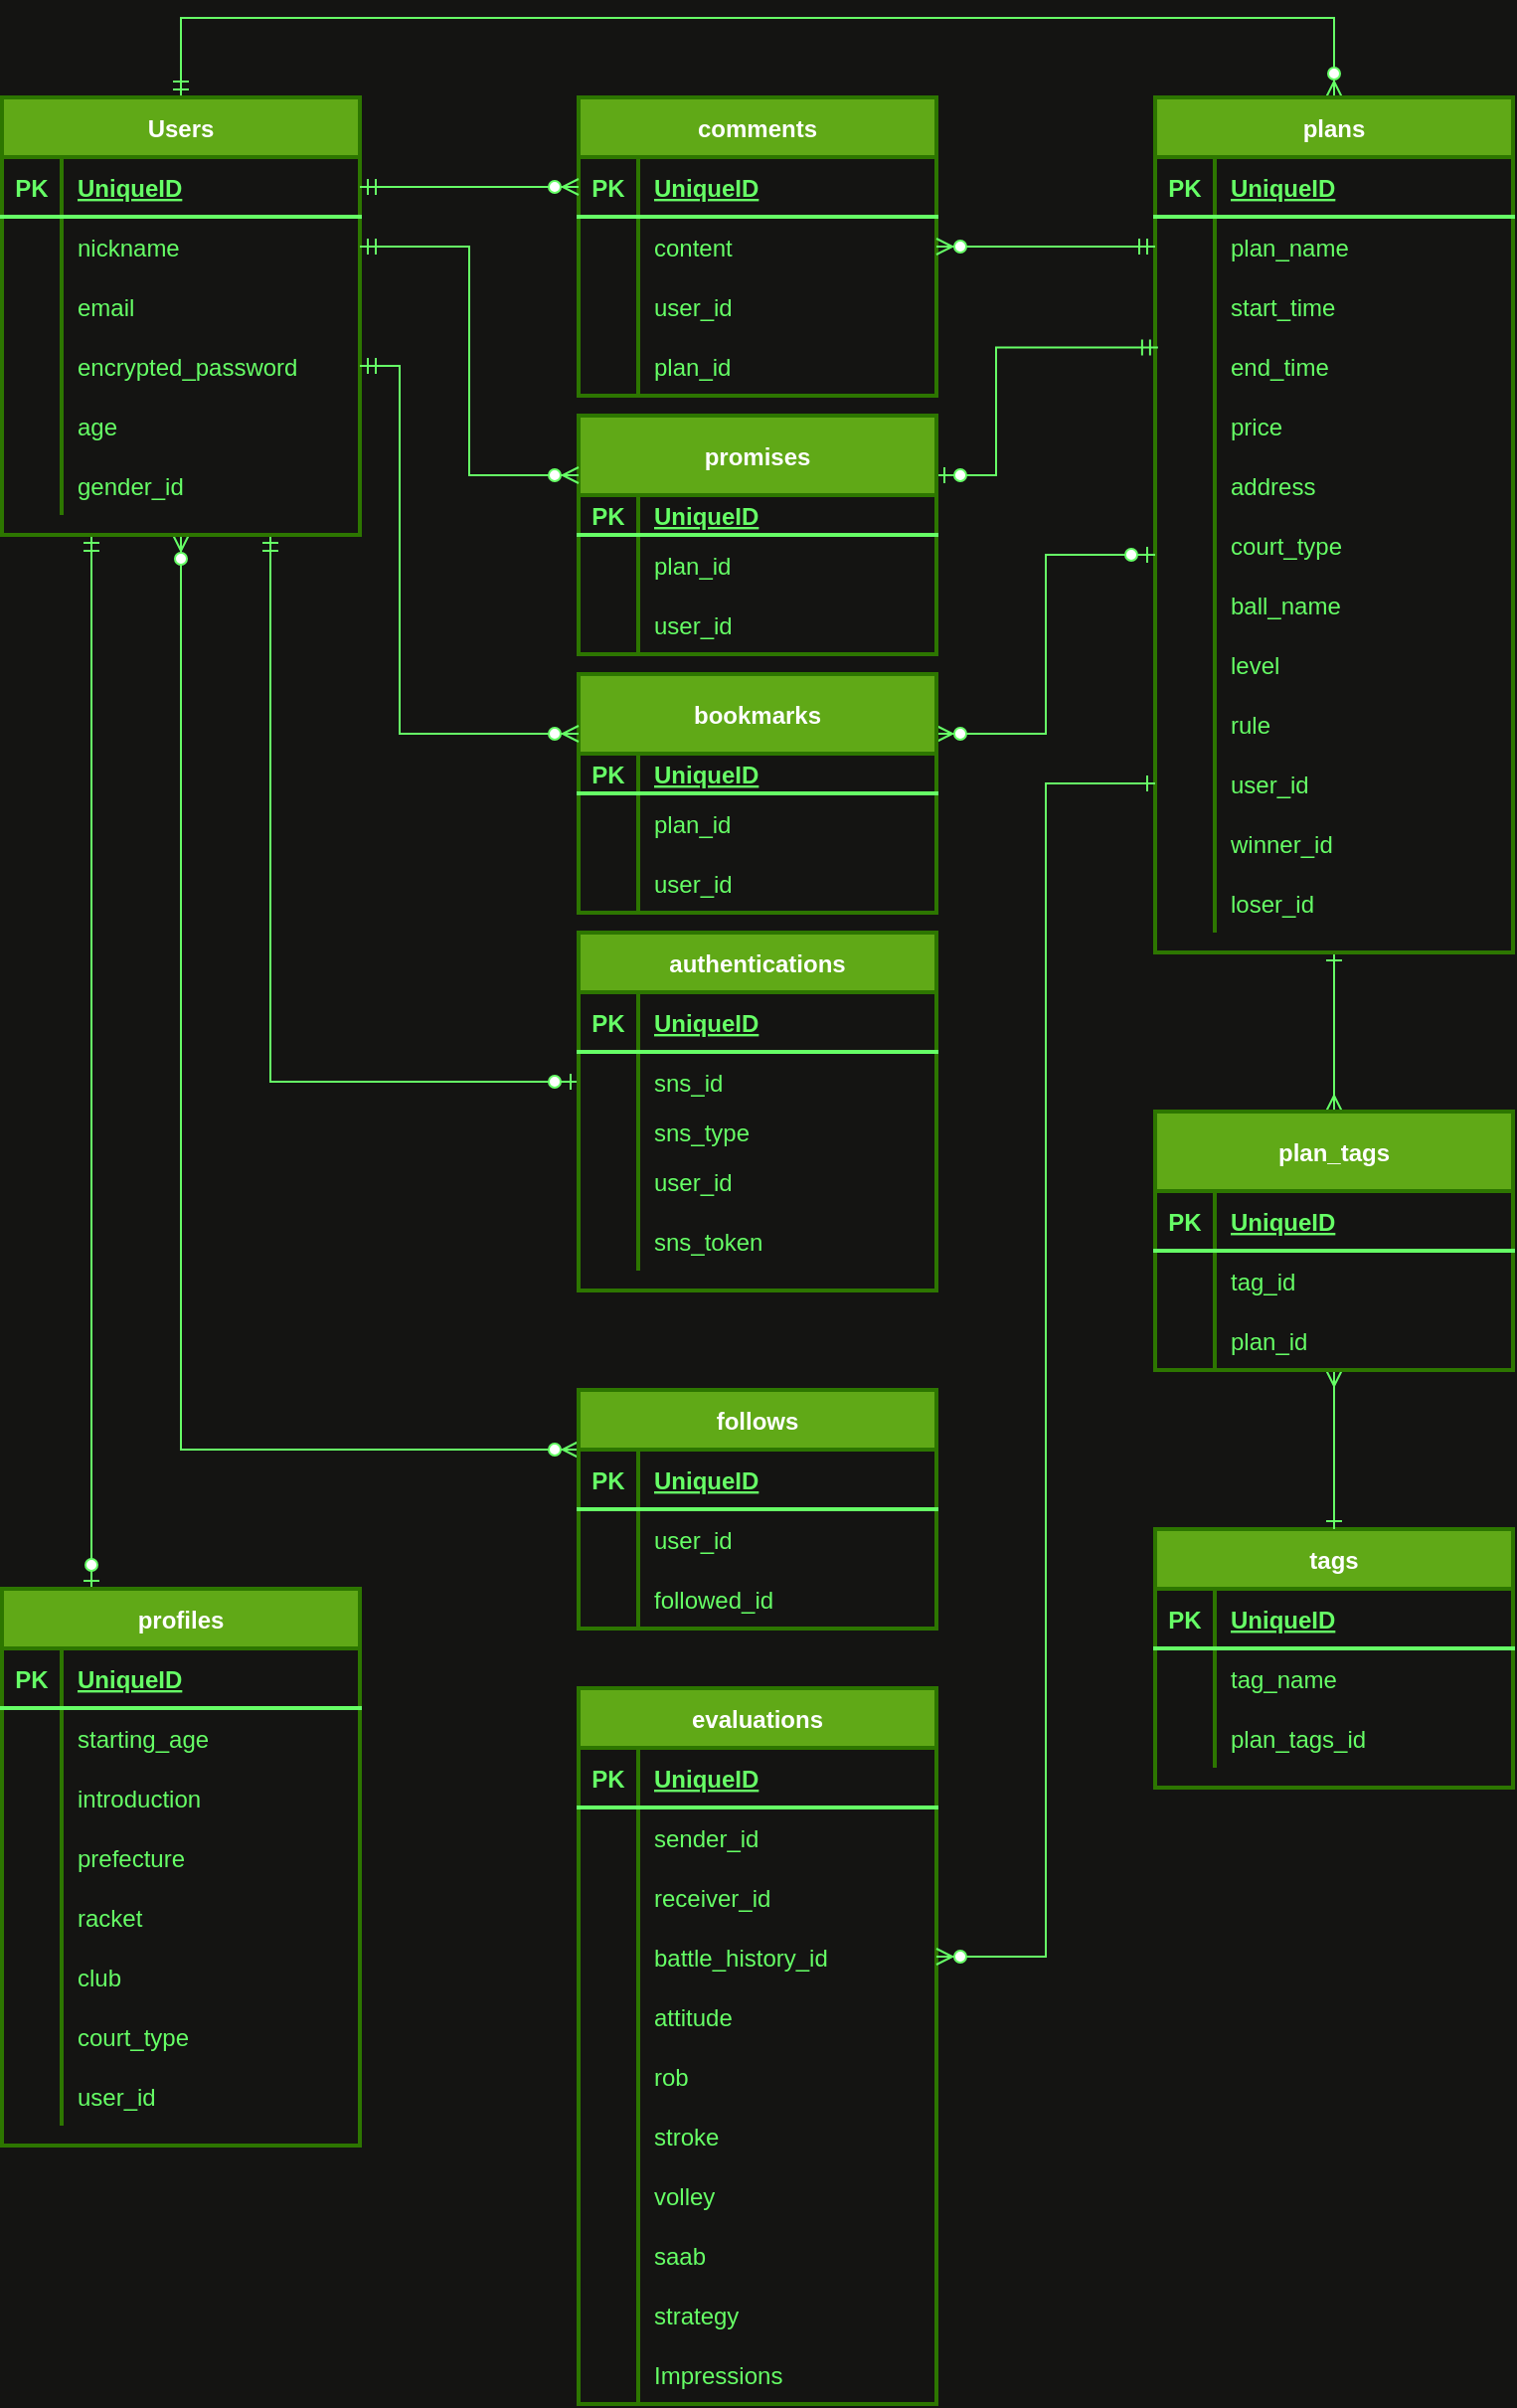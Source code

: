 <mxfile>
    <diagram id="RGk05fJGlr7rzHRJsiUA" name="ページ1">
        <mxGraphModel dx="541" dy="2111" grid="1" gridSize="10" guides="1" tooltips="1" connect="1" arrows="1" fold="1" page="1" pageScale="1" pageWidth="850" pageHeight="1100" background="#141412" math="0" shadow="0">
            <root>
                <mxCell id="0"/>
                <mxCell id="1" parent="0"/>
                <mxCell id="372" style="edgeStyle=orthogonalEdgeStyle;rounded=0;orthogonalLoop=1;jettySize=auto;html=1;exitX=0.5;exitY=0;exitDx=0;exitDy=0;entryX=0.5;entryY=0;entryDx=0;entryDy=0;fontColor=#66FF66;strokeColor=#66FF66;endArrow=ERzeroToMany;endFill=1;startArrow=ERmandOne;startFill=0;" parent="1" source="2" target="33" edge="1">
                    <mxGeometry relative="1" as="geometry">
                        <Array as="points">
                            <mxPoint x="140" y="-20"/>
                            <mxPoint x="720" y="-20"/>
                        </Array>
                    </mxGeometry>
                </mxCell>
                <mxCell id="385" style="edgeStyle=orthogonalEdgeStyle;rounded=0;orthogonalLoop=1;jettySize=auto;html=1;exitX=0.25;exitY=1;exitDx=0;exitDy=0;entryX=0.25;entryY=0;entryDx=0;entryDy=0;strokeColor=#66FF66;fontColor=#66FF66;endArrow=ERzeroToOne;endFill=1;startArrow=ERmandOne;startFill=0;" parent="1" source="2" target="65" edge="1">
                    <mxGeometry relative="1" as="geometry"/>
                </mxCell>
                <mxCell id="417" style="edgeStyle=orthogonalEdgeStyle;rounded=0;orthogonalLoop=1;jettySize=auto;html=1;exitX=0.5;exitY=1;exitDx=0;exitDy=0;entryX=0;entryY=0.25;entryDx=0;entryDy=0;startArrow=ERzeroToMany;startFill=1;endArrow=ERzeroToMany;endFill=1;strokeColor=#66FF66;fontColor=#66FF66;" parent="1" source="2" target="131" edge="1">
                    <mxGeometry relative="1" as="geometry"/>
                </mxCell>
                <mxCell id="418" style="edgeStyle=orthogonalEdgeStyle;rounded=0;orthogonalLoop=1;jettySize=auto;html=1;exitX=0.75;exitY=1;exitDx=0;exitDy=0;entryX=0;entryY=0.5;entryDx=0;entryDy=0;startArrow=ERmandOne;startFill=0;endArrow=ERzeroToOne;endFill=1;strokeColor=#66FF66;fontColor=#66FF66;" parent="1" source="2" target="342" edge="1">
                    <mxGeometry relative="1" as="geometry"/>
                </mxCell>
                <mxCell id="2" value="Users" style="shape=table;startSize=30;container=1;collapsible=1;childLayout=tableLayout;fixedRows=1;rowLines=0;fontStyle=1;align=center;resizeLast=1;labelBackgroundColor=none;strokeWidth=2;strokeColor=#2D7600;fontColor=#ffffff;fillColor=#60a917;" parent="1" vertex="1">
                    <mxGeometry x="50" y="20" width="180" height="220" as="geometry">
                        <mxRectangle x="50" y="20" width="60" height="30" as="alternateBounds"/>
                    </mxGeometry>
                </mxCell>
                <mxCell id="3" value="" style="shape=partialRectangle;collapsible=0;dropTarget=0;pointerEvents=0;fillColor=none;top=0;left=0;bottom=1;right=0;points=[[0,0.5],[1,0.5]];portConstraint=eastwest;labelBackgroundColor=none;strokeWidth=2;strokeColor=#66FF66;fontColor=#66FF66;" parent="2" vertex="1">
                    <mxGeometry y="30" width="180" height="30" as="geometry"/>
                </mxCell>
                <mxCell id="4" value="PK" style="shape=partialRectangle;connectable=0;fillColor=none;top=0;left=0;bottom=0;right=0;fontStyle=1;overflow=hidden;labelBackgroundColor=none;strokeWidth=2;strokeColor=#66FF66;fontColor=#66FF66;" parent="3" vertex="1">
                    <mxGeometry width="30" height="30" as="geometry"/>
                </mxCell>
                <mxCell id="5" value="UniqueID" style="shape=partialRectangle;connectable=0;fillColor=none;top=0;left=0;bottom=0;right=0;align=left;spacingLeft=6;fontStyle=5;overflow=hidden;labelBackgroundColor=none;strokeWidth=2;strokeColor=#66FF66;fontColor=#66FF66;" parent="3" vertex="1">
                    <mxGeometry x="30" width="150" height="30" as="geometry"/>
                </mxCell>
                <mxCell id="6" value="" style="shape=partialRectangle;collapsible=0;dropTarget=0;pointerEvents=0;fillColor=none;top=0;left=0;bottom=0;right=0;points=[[0,0.5],[1,0.5]];portConstraint=eastwest;labelBackgroundColor=none;strokeWidth=2;strokeColor=#66FF66;fontColor=#66FF66;" parent="2" vertex="1">
                    <mxGeometry y="60" width="180" height="30" as="geometry"/>
                </mxCell>
                <mxCell id="7" value="" style="shape=partialRectangle;connectable=0;fillColor=none;top=0;left=0;bottom=0;right=0;editable=1;overflow=hidden;labelBackgroundColor=none;strokeWidth=2;strokeColor=#66FF66;fontColor=#66FF66;" parent="6" vertex="1">
                    <mxGeometry width="30" height="30" as="geometry"/>
                </mxCell>
                <mxCell id="8" value="nickname" style="shape=partialRectangle;connectable=0;fillColor=none;top=0;left=0;bottom=0;right=0;align=left;spacingLeft=6;overflow=hidden;labelBackgroundColor=none;strokeWidth=2;strokeColor=#66FF66;fontColor=#66FF66;" parent="6" vertex="1">
                    <mxGeometry x="30" width="150" height="30" as="geometry"/>
                </mxCell>
                <mxCell id="15" value="" style="shape=partialRectangle;collapsible=0;dropTarget=0;pointerEvents=0;fillColor=none;top=0;left=0;bottom=0;right=0;points=[[0,0.5],[1,0.5]];portConstraint=eastwest;labelBackgroundColor=none;strokeWidth=2;strokeColor=#66FF66;fontColor=#66FF66;" parent="2" vertex="1">
                    <mxGeometry y="90" width="180" height="30" as="geometry"/>
                </mxCell>
                <mxCell id="16" value="" style="shape=partialRectangle;connectable=0;fillColor=none;top=0;left=0;bottom=0;right=0;editable=1;overflow=hidden;labelBackgroundColor=none;strokeWidth=2;strokeColor=#66FF66;fontColor=#66FF66;" parent="15" vertex="1">
                    <mxGeometry width="30" height="30" as="geometry"/>
                </mxCell>
                <mxCell id="17" value="email" style="shape=partialRectangle;connectable=0;fillColor=none;top=0;left=0;bottom=0;right=0;align=left;spacingLeft=6;overflow=hidden;labelBackgroundColor=none;strokeWidth=2;strokeColor=#66FF66;fontColor=#66FF66;" parent="15" vertex="1">
                    <mxGeometry x="30" width="150" height="30" as="geometry"/>
                </mxCell>
                <mxCell id="18" value="" style="shape=partialRectangle;collapsible=0;dropTarget=0;pointerEvents=0;fillColor=none;top=0;left=0;bottom=0;right=0;points=[[0,0.5],[1,0.5]];portConstraint=eastwest;labelBackgroundColor=none;strokeWidth=2;strokeColor=#66FF66;fontColor=#66FF66;" parent="2" vertex="1">
                    <mxGeometry y="120" width="180" height="30" as="geometry"/>
                </mxCell>
                <mxCell id="19" value="" style="shape=partialRectangle;connectable=0;fillColor=none;top=0;left=0;bottom=0;right=0;editable=1;overflow=hidden;labelBackgroundColor=none;strokeWidth=2;strokeColor=#66FF66;fontColor=#66FF66;" parent="18" vertex="1">
                    <mxGeometry width="30" height="30" as="geometry"/>
                </mxCell>
                <mxCell id="20" value="encrypted_password" style="shape=partialRectangle;connectable=0;fillColor=none;top=0;left=0;bottom=0;right=0;align=left;spacingLeft=6;overflow=hidden;labelBackgroundColor=none;strokeWidth=2;strokeColor=#66FF66;fontColor=#66FF66;" parent="18" vertex="1">
                    <mxGeometry x="30" width="150" height="30" as="geometry"/>
                </mxCell>
                <mxCell id="424" value="" style="shape=partialRectangle;collapsible=0;dropTarget=0;pointerEvents=0;fillColor=none;top=0;left=0;bottom=0;right=0;points=[[0,0.5],[1,0.5]];portConstraint=eastwest;labelBackgroundColor=none;strokeWidth=2;strokeColor=#66FF66;fontColor=#66FF66;" parent="2" vertex="1">
                    <mxGeometry y="150" width="180" height="30" as="geometry"/>
                </mxCell>
                <mxCell id="425" value="" style="shape=partialRectangle;connectable=0;fillColor=none;top=0;left=0;bottom=0;right=0;editable=1;overflow=hidden;labelBackgroundColor=none;strokeWidth=2;strokeColor=#66FF66;fontColor=#66FF66;" parent="424" vertex="1">
                    <mxGeometry width="30" height="30" as="geometry"/>
                </mxCell>
                <mxCell id="426" value="age" style="shape=partialRectangle;connectable=0;fillColor=none;top=0;left=0;bottom=0;right=0;align=left;spacingLeft=6;overflow=hidden;labelBackgroundColor=none;strokeWidth=2;strokeColor=#66FF66;fontColor=#66FF66;" parent="424" vertex="1">
                    <mxGeometry x="30" width="150" height="30" as="geometry"/>
                </mxCell>
                <mxCell id="513" value="" style="shape=partialRectangle;collapsible=0;dropTarget=0;pointerEvents=0;fillColor=none;top=0;left=0;bottom=0;right=0;points=[[0,0.5],[1,0.5]];portConstraint=eastwest;labelBackgroundColor=none;strokeWidth=2;strokeColor=#66FF66;fontColor=#66FF66;" parent="2" vertex="1">
                    <mxGeometry y="180" width="180" height="30" as="geometry"/>
                </mxCell>
                <mxCell id="514" value="" style="shape=partialRectangle;connectable=0;fillColor=none;top=0;left=0;bottom=0;right=0;editable=1;overflow=hidden;labelBackgroundColor=none;strokeWidth=2;strokeColor=#66FF66;fontColor=#66FF66;" parent="513" vertex="1">
                    <mxGeometry width="30" height="30" as="geometry"/>
                </mxCell>
                <mxCell id="515" value="gender_id" style="shape=partialRectangle;connectable=0;fillColor=none;top=0;left=0;bottom=0;right=0;align=left;spacingLeft=6;overflow=hidden;labelBackgroundColor=none;strokeWidth=2;strokeColor=#66FF66;fontColor=#66FF66;" parent="513" vertex="1">
                    <mxGeometry x="30" width="150" height="30" as="geometry"/>
                </mxCell>
                <mxCell id="379" style="edgeStyle=orthogonalEdgeStyle;rounded=0;orthogonalLoop=1;jettySize=auto;html=1;exitX=0.5;exitY=1;exitDx=0;exitDy=0;strokeColor=#66FF66;fontColor=#66FF66;startArrow=ERone;startFill=0;endArrow=ERmany;endFill=0;" parent="1" source="33" target="256" edge="1">
                    <mxGeometry relative="1" as="geometry"/>
                </mxCell>
                <mxCell id="33" value="plans" style="shape=table;startSize=30;container=1;collapsible=1;childLayout=tableLayout;fixedRows=1;rowLines=0;fontStyle=1;align=center;resizeLast=1;labelBackgroundColor=none;strokeWidth=2;strokeColor=#2D7600;fontColor=#ffffff;fillColor=#60a917;" parent="1" vertex="1">
                    <mxGeometry x="630" y="20" width="180" height="430" as="geometry"/>
                </mxCell>
                <mxCell id="34" value="" style="shape=partialRectangle;collapsible=0;dropTarget=0;pointerEvents=0;fillColor=none;top=0;left=0;bottom=1;right=0;points=[[0,0.5],[1,0.5]];portConstraint=eastwest;labelBackgroundColor=none;strokeWidth=2;strokeColor=#66FF66;fontColor=#66FF66;" parent="33" vertex="1">
                    <mxGeometry y="30" width="180" height="30" as="geometry"/>
                </mxCell>
                <mxCell id="35" value="PK" style="shape=partialRectangle;connectable=0;fillColor=none;top=0;left=0;bottom=0;right=0;fontStyle=1;overflow=hidden;labelBackgroundColor=none;strokeWidth=2;strokeColor=#66FF66;fontColor=#66FF66;" parent="34" vertex="1">
                    <mxGeometry width="30" height="30" as="geometry"/>
                </mxCell>
                <mxCell id="36" value="UniqueID" style="shape=partialRectangle;connectable=0;fillColor=none;top=0;left=0;bottom=0;right=0;align=left;spacingLeft=6;fontStyle=5;overflow=hidden;labelBackgroundColor=none;strokeWidth=2;strokeColor=#66FF66;fontColor=#66FF66;" parent="34" vertex="1">
                    <mxGeometry x="30" width="150" height="30" as="geometry"/>
                </mxCell>
                <mxCell id="37" value="" style="shape=partialRectangle;collapsible=0;dropTarget=0;pointerEvents=0;fillColor=none;top=0;left=0;bottom=0;right=0;points=[[0,0.5],[1,0.5]];portConstraint=eastwest;labelBackgroundColor=none;strokeWidth=2;strokeColor=#66FF66;fontColor=#66FF66;" parent="33" vertex="1">
                    <mxGeometry y="60" width="180" height="30" as="geometry"/>
                </mxCell>
                <mxCell id="38" value="" style="shape=partialRectangle;connectable=0;fillColor=none;top=0;left=0;bottom=0;right=0;editable=1;overflow=hidden;labelBackgroundColor=none;strokeWidth=2;strokeColor=#66FF66;fontColor=#66FF66;" parent="37" vertex="1">
                    <mxGeometry width="30" height="30" as="geometry"/>
                </mxCell>
                <mxCell id="39" value="plan_name" style="shape=partialRectangle;connectable=0;fillColor=none;top=0;left=0;bottom=0;right=0;align=left;spacingLeft=6;overflow=hidden;labelBackgroundColor=none;strokeWidth=2;strokeColor=#66FF66;fontColor=#66FF66;" parent="37" vertex="1">
                    <mxGeometry x="30" width="150" height="30" as="geometry"/>
                </mxCell>
                <mxCell id="430" value="" style="shape=partialRectangle;collapsible=0;dropTarget=0;pointerEvents=0;fillColor=none;top=0;left=0;bottom=0;right=0;points=[[0,0.5],[1,0.5]];portConstraint=eastwest;labelBackgroundColor=none;strokeWidth=2;strokeColor=#66FF66;fontColor=#66FF66;" parent="33" vertex="1">
                    <mxGeometry y="90" width="180" height="30" as="geometry"/>
                </mxCell>
                <mxCell id="431" value="" style="shape=partialRectangle;connectable=0;fillColor=none;top=0;left=0;bottom=0;right=0;editable=1;overflow=hidden;labelBackgroundColor=none;strokeWidth=2;strokeColor=#66FF66;fontColor=#66FF66;" parent="430" vertex="1">
                    <mxGeometry width="30" height="30" as="geometry"/>
                </mxCell>
                <mxCell id="432" value="start_time" style="shape=partialRectangle;connectable=0;fillColor=none;top=0;left=0;bottom=0;right=0;align=left;spacingLeft=6;overflow=hidden;labelBackgroundColor=none;strokeWidth=2;strokeColor=#66FF66;fontColor=#66FF66;" parent="430" vertex="1">
                    <mxGeometry x="30" width="150" height="30" as="geometry"/>
                </mxCell>
                <mxCell id="433" value="" style="shape=partialRectangle;collapsible=0;dropTarget=0;pointerEvents=0;fillColor=none;top=0;left=0;bottom=0;right=0;points=[[0,0.5],[1,0.5]];portConstraint=eastwest;labelBackgroundColor=none;strokeWidth=2;strokeColor=#66FF66;fontColor=#66FF66;" parent="33" vertex="1">
                    <mxGeometry y="120" width="180" height="30" as="geometry"/>
                </mxCell>
                <mxCell id="434" value="" style="shape=partialRectangle;connectable=0;fillColor=none;top=0;left=0;bottom=0;right=0;editable=1;overflow=hidden;labelBackgroundColor=none;strokeWidth=2;strokeColor=#66FF66;fontColor=#66FF66;" parent="433" vertex="1">
                    <mxGeometry width="30" height="30" as="geometry"/>
                </mxCell>
                <mxCell id="435" value="end_time" style="shape=partialRectangle;connectable=0;fillColor=none;top=0;left=0;bottom=0;right=0;align=left;spacingLeft=6;overflow=hidden;labelBackgroundColor=none;strokeWidth=2;strokeColor=#66FF66;fontColor=#66FF66;" parent="433" vertex="1">
                    <mxGeometry x="30" width="150" height="30" as="geometry"/>
                </mxCell>
                <mxCell id="436" value="" style="shape=partialRectangle;collapsible=0;dropTarget=0;pointerEvents=0;fillColor=none;top=0;left=0;bottom=0;right=0;points=[[0,0.5],[1,0.5]];portConstraint=eastwest;labelBackgroundColor=none;strokeWidth=2;strokeColor=#66FF66;fontColor=#66FF66;" parent="33" vertex="1">
                    <mxGeometry y="150" width="180" height="30" as="geometry"/>
                </mxCell>
                <mxCell id="437" value="" style="shape=partialRectangle;connectable=0;fillColor=none;top=0;left=0;bottom=0;right=0;editable=1;overflow=hidden;labelBackgroundColor=none;strokeWidth=2;strokeColor=#66FF66;fontColor=#66FF66;" parent="436" vertex="1">
                    <mxGeometry width="30" height="30" as="geometry"/>
                </mxCell>
                <mxCell id="438" value="price" style="shape=partialRectangle;connectable=0;fillColor=none;top=0;left=0;bottom=0;right=0;align=left;spacingLeft=6;overflow=hidden;labelBackgroundColor=none;strokeWidth=2;strokeColor=#66FF66;fontColor=#66FF66;" parent="436" vertex="1">
                    <mxGeometry x="30" width="150" height="30" as="geometry"/>
                </mxCell>
                <mxCell id="40" value="" style="shape=partialRectangle;collapsible=0;dropTarget=0;pointerEvents=0;fillColor=none;top=0;left=0;bottom=0;right=0;points=[[0,0.5],[1,0.5]];portConstraint=eastwest;labelBackgroundColor=none;strokeWidth=2;strokeColor=#66FF66;fontColor=#66FF66;" parent="33" vertex="1">
                    <mxGeometry y="180" width="180" height="30" as="geometry"/>
                </mxCell>
                <mxCell id="41" value="" style="shape=partialRectangle;connectable=0;fillColor=none;top=0;left=0;bottom=0;right=0;editable=1;overflow=hidden;labelBackgroundColor=none;strokeWidth=2;strokeColor=#66FF66;fontColor=#66FF66;" parent="40" vertex="1">
                    <mxGeometry width="30" height="30" as="geometry"/>
                </mxCell>
                <mxCell id="42" value="address" style="shape=partialRectangle;connectable=0;fillColor=none;top=0;left=0;bottom=0;right=0;align=left;spacingLeft=6;overflow=hidden;labelBackgroundColor=none;strokeWidth=2;strokeColor=#66FF66;fontColor=#66FF66;" parent="40" vertex="1">
                    <mxGeometry x="30" width="150" height="30" as="geometry"/>
                </mxCell>
                <mxCell id="427" value="" style="shape=partialRectangle;collapsible=0;dropTarget=0;pointerEvents=0;fillColor=none;top=0;left=0;bottom=0;right=0;points=[[0,0.5],[1,0.5]];portConstraint=eastwest;labelBackgroundColor=none;strokeWidth=2;strokeColor=#66FF66;fontColor=#66FF66;" parent="33" vertex="1">
                    <mxGeometry y="210" width="180" height="30" as="geometry"/>
                </mxCell>
                <mxCell id="428" value="" style="shape=partialRectangle;connectable=0;fillColor=none;top=0;left=0;bottom=0;right=0;editable=1;overflow=hidden;labelBackgroundColor=none;strokeWidth=2;strokeColor=#66FF66;fontColor=#66FF66;" parent="427" vertex="1">
                    <mxGeometry width="30" height="30" as="geometry"/>
                </mxCell>
                <mxCell id="429" value="court_type" style="shape=partialRectangle;connectable=0;fillColor=none;top=0;left=0;bottom=0;right=0;align=left;spacingLeft=6;overflow=hidden;labelBackgroundColor=none;strokeWidth=2;strokeColor=#66FF66;fontColor=#66FF66;" parent="427" vertex="1">
                    <mxGeometry x="30" width="150" height="30" as="geometry"/>
                </mxCell>
                <mxCell id="43" value="" style="shape=partialRectangle;collapsible=0;dropTarget=0;pointerEvents=0;fillColor=none;top=0;left=0;bottom=0;right=0;points=[[0,0.5],[1,0.5]];portConstraint=eastwest;labelBackgroundColor=none;strokeWidth=2;strokeColor=#66FF66;fontColor=#66FF66;" parent="33" vertex="1">
                    <mxGeometry y="240" width="180" height="30" as="geometry"/>
                </mxCell>
                <mxCell id="44" value="" style="shape=partialRectangle;connectable=0;fillColor=none;top=0;left=0;bottom=0;right=0;editable=1;overflow=hidden;labelBackgroundColor=none;strokeWidth=2;strokeColor=#66FF66;fontColor=#66FF66;" parent="43" vertex="1">
                    <mxGeometry width="30" height="30" as="geometry"/>
                </mxCell>
                <mxCell id="45" value="ball_name" style="shape=partialRectangle;connectable=0;fillColor=none;top=0;left=0;bottom=0;right=0;align=left;spacingLeft=6;overflow=hidden;labelBackgroundColor=none;strokeWidth=2;strokeColor=#66FF66;fontColor=#66FF66;" parent="43" vertex="1">
                    <mxGeometry x="30" width="150" height="30" as="geometry"/>
                </mxCell>
                <mxCell id="46" value="" style="shape=partialRectangle;collapsible=0;dropTarget=0;pointerEvents=0;fillColor=none;top=0;left=0;bottom=0;right=0;points=[[0,0.5],[1,0.5]];portConstraint=eastwest;labelBackgroundColor=none;strokeWidth=2;strokeColor=#66FF66;fontColor=#66FF66;" parent="33" vertex="1">
                    <mxGeometry y="270" width="180" height="30" as="geometry"/>
                </mxCell>
                <mxCell id="47" value="" style="shape=partialRectangle;connectable=0;fillColor=none;top=0;left=0;bottom=0;right=0;editable=1;overflow=hidden;labelBackgroundColor=none;strokeWidth=2;strokeColor=#66FF66;fontColor=#66FF66;" parent="46" vertex="1">
                    <mxGeometry width="30" height="30" as="geometry"/>
                </mxCell>
                <mxCell id="48" value="level" style="shape=partialRectangle;connectable=0;fillColor=none;top=0;left=0;bottom=0;right=0;align=left;spacingLeft=6;overflow=hidden;labelBackgroundColor=none;strokeWidth=2;strokeColor=#66FF66;fontColor=#66FF66;" parent="46" vertex="1">
                    <mxGeometry x="30" width="150" height="30" as="geometry"/>
                </mxCell>
                <mxCell id="49" value="" style="shape=partialRectangle;collapsible=0;dropTarget=0;pointerEvents=0;fillColor=none;top=0;left=0;bottom=0;right=0;points=[[0,0.5],[1,0.5]];portConstraint=eastwest;labelBackgroundColor=none;strokeWidth=2;strokeColor=#66FF66;fontColor=#66FF66;" parent="33" vertex="1">
                    <mxGeometry y="300" width="180" height="30" as="geometry"/>
                </mxCell>
                <mxCell id="50" value="" style="shape=partialRectangle;connectable=0;fillColor=none;top=0;left=0;bottom=0;right=0;editable=1;overflow=hidden;labelBackgroundColor=none;strokeWidth=2;strokeColor=#66FF66;fontColor=#66FF66;" parent="49" vertex="1">
                    <mxGeometry width="30" height="30" as="geometry"/>
                </mxCell>
                <mxCell id="51" value="rule" style="shape=partialRectangle;connectable=0;fillColor=none;top=0;left=0;bottom=0;right=0;align=left;spacingLeft=6;overflow=hidden;labelBackgroundColor=none;strokeWidth=2;strokeColor=#66FF66;fontColor=#66FF66;" parent="49" vertex="1">
                    <mxGeometry x="30" width="150" height="30" as="geometry"/>
                </mxCell>
                <mxCell id="52" value="" style="shape=partialRectangle;collapsible=0;dropTarget=0;pointerEvents=0;fillColor=none;top=0;left=0;bottom=0;right=0;points=[[0,0.5],[1,0.5]];portConstraint=eastwest;labelBackgroundColor=none;strokeWidth=2;strokeColor=#66FF66;fontColor=#66FF66;" parent="33" vertex="1">
                    <mxGeometry y="330" width="180" height="30" as="geometry"/>
                </mxCell>
                <mxCell id="53" value="" style="shape=partialRectangle;connectable=0;fillColor=none;top=0;left=0;bottom=0;right=0;editable=1;overflow=hidden;labelBackgroundColor=none;strokeWidth=2;strokeColor=#66FF66;fontColor=#66FF66;" parent="52" vertex="1">
                    <mxGeometry width="30" height="30" as="geometry"/>
                </mxCell>
                <mxCell id="54" value="user_id" style="shape=partialRectangle;connectable=0;fillColor=none;top=0;left=0;bottom=0;right=0;align=left;spacingLeft=6;overflow=hidden;labelBackgroundColor=none;strokeWidth=2;strokeColor=#66FF66;fontColor=#66FF66;" parent="52" vertex="1">
                    <mxGeometry x="30" width="150" height="30" as="geometry"/>
                </mxCell>
                <mxCell id="569" value="" style="shape=partialRectangle;collapsible=0;dropTarget=0;pointerEvents=0;fillColor=none;top=0;left=0;bottom=0;right=0;points=[[0,0.5],[1,0.5]];portConstraint=eastwest;labelBackgroundColor=none;strokeWidth=2;strokeColor=#66FF66;fontColor=#66FF66;" vertex="1" parent="33">
                    <mxGeometry y="360" width="180" height="30" as="geometry"/>
                </mxCell>
                <mxCell id="570" value="" style="shape=partialRectangle;connectable=0;fillColor=none;top=0;left=0;bottom=0;right=0;editable=1;overflow=hidden;labelBackgroundColor=none;strokeWidth=2;strokeColor=#66FF66;fontColor=#66FF66;" vertex="1" parent="569">
                    <mxGeometry width="30" height="30" as="geometry"/>
                </mxCell>
                <mxCell id="571" value="winner_id" style="shape=partialRectangle;connectable=0;fillColor=none;top=0;left=0;bottom=0;right=0;align=left;spacingLeft=6;overflow=hidden;labelBackgroundColor=none;strokeWidth=2;strokeColor=#66FF66;fontColor=#66FF66;" vertex="1" parent="569">
                    <mxGeometry x="30" width="150" height="30" as="geometry"/>
                </mxCell>
                <mxCell id="572" value="" style="shape=partialRectangle;collapsible=0;dropTarget=0;pointerEvents=0;fillColor=none;top=0;left=0;bottom=0;right=0;points=[[0,0.5],[1,0.5]];portConstraint=eastwest;labelBackgroundColor=none;strokeWidth=2;strokeColor=#66FF66;fontColor=#66FF66;" vertex="1" parent="33">
                    <mxGeometry y="390" width="180" height="30" as="geometry"/>
                </mxCell>
                <mxCell id="573" value="" style="shape=partialRectangle;connectable=0;fillColor=none;top=0;left=0;bottom=0;right=0;editable=1;overflow=hidden;labelBackgroundColor=none;strokeWidth=2;strokeColor=#66FF66;fontColor=#66FF66;" vertex="1" parent="572">
                    <mxGeometry width="30" height="30" as="geometry"/>
                </mxCell>
                <mxCell id="574" value="loser_id" style="shape=partialRectangle;connectable=0;fillColor=none;top=0;left=0;bottom=0;right=0;align=left;spacingLeft=6;overflow=hidden;labelBackgroundColor=none;strokeWidth=2;strokeColor=#66FF66;fontColor=#66FF66;" vertex="1" parent="572">
                    <mxGeometry x="30" width="150" height="30" as="geometry"/>
                </mxCell>
                <mxCell id="65" value="profiles" style="shape=table;startSize=30;container=1;collapsible=1;childLayout=tableLayout;fixedRows=1;rowLines=0;fontStyle=1;align=center;resizeLast=1;labelBackgroundColor=none;strokeWidth=2;strokeColor=#2D7600;fontColor=#ffffff;fillColor=#60a917;" parent="1" vertex="1">
                    <mxGeometry x="50" y="770" width="180" height="280" as="geometry"/>
                </mxCell>
                <mxCell id="66" value="" style="shape=partialRectangle;collapsible=0;dropTarget=0;pointerEvents=0;fillColor=none;top=0;left=0;bottom=1;right=0;points=[[0,0.5],[1,0.5]];portConstraint=eastwest;labelBackgroundColor=none;strokeWidth=2;strokeColor=#66FF66;fontColor=#66FF66;" parent="65" vertex="1">
                    <mxGeometry y="30" width="180" height="30" as="geometry"/>
                </mxCell>
                <mxCell id="67" value="PK" style="shape=partialRectangle;connectable=0;fillColor=none;top=0;left=0;bottom=0;right=0;fontStyle=1;overflow=hidden;labelBackgroundColor=none;strokeWidth=2;strokeColor=#66FF66;fontColor=#66FF66;" parent="66" vertex="1">
                    <mxGeometry width="30" height="30" as="geometry"/>
                </mxCell>
                <mxCell id="68" value="UniqueID" style="shape=partialRectangle;connectable=0;fillColor=none;top=0;left=0;bottom=0;right=0;align=left;spacingLeft=6;fontStyle=5;overflow=hidden;labelBackgroundColor=none;strokeWidth=2;strokeColor=#66FF66;fontColor=#66FF66;" parent="66" vertex="1">
                    <mxGeometry x="30" width="150" height="30" as="geometry"/>
                </mxCell>
                <mxCell id="69" value="" style="shape=partialRectangle;collapsible=0;dropTarget=0;pointerEvents=0;fillColor=none;top=0;left=0;bottom=0;right=0;points=[[0,0.5],[1,0.5]];portConstraint=eastwest;labelBackgroundColor=none;strokeWidth=2;strokeColor=#66FF66;fontColor=#66FF66;" parent="65" vertex="1">
                    <mxGeometry y="60" width="180" height="30" as="geometry"/>
                </mxCell>
                <mxCell id="70" value="" style="shape=partialRectangle;connectable=0;fillColor=none;top=0;left=0;bottom=0;right=0;editable=1;overflow=hidden;labelBackgroundColor=none;strokeWidth=2;strokeColor=#66FF66;fontColor=#66FF66;" parent="69" vertex="1">
                    <mxGeometry width="30" height="30" as="geometry"/>
                </mxCell>
                <mxCell id="71" value="starting_age" style="shape=partialRectangle;connectable=0;fillColor=none;top=0;left=0;bottom=0;right=0;align=left;spacingLeft=6;overflow=hidden;labelBackgroundColor=none;strokeWidth=2;strokeColor=#66FF66;fontColor=#66FF66;" parent="69" vertex="1">
                    <mxGeometry x="30" width="150" height="30" as="geometry"/>
                </mxCell>
                <mxCell id="78" value="" style="shape=partialRectangle;collapsible=0;dropTarget=0;pointerEvents=0;fillColor=none;top=0;left=0;bottom=0;right=0;points=[[0,0.5],[1,0.5]];portConstraint=eastwest;labelBackgroundColor=none;strokeWidth=2;strokeColor=#66FF66;fontColor=#66FF66;" parent="65" vertex="1">
                    <mxGeometry y="90" width="180" height="30" as="geometry"/>
                </mxCell>
                <mxCell id="79" value="" style="shape=partialRectangle;connectable=0;fillColor=none;top=0;left=0;bottom=0;right=0;editable=1;overflow=hidden;labelBackgroundColor=none;strokeWidth=2;strokeColor=#66FF66;fontColor=#66FF66;" parent="78" vertex="1">
                    <mxGeometry width="30" height="30" as="geometry"/>
                </mxCell>
                <mxCell id="80" value="introduction" style="shape=partialRectangle;connectable=0;fillColor=none;top=0;left=0;bottom=0;right=0;align=left;spacingLeft=6;overflow=hidden;labelBackgroundColor=none;strokeWidth=2;strokeColor=#66FF66;fontColor=#66FF66;" parent="78" vertex="1">
                    <mxGeometry x="30" width="150" height="30" as="geometry"/>
                </mxCell>
                <mxCell id="72" value="" style="shape=partialRectangle;collapsible=0;dropTarget=0;pointerEvents=0;fillColor=none;top=0;left=0;bottom=0;right=0;points=[[0,0.5],[1,0.5]];portConstraint=eastwest;labelBackgroundColor=none;strokeWidth=2;strokeColor=#66FF66;fontColor=#66FF66;" parent="65" vertex="1">
                    <mxGeometry y="120" width="180" height="30" as="geometry"/>
                </mxCell>
                <mxCell id="73" value="" style="shape=partialRectangle;connectable=0;fillColor=none;top=0;left=0;bottom=0;right=0;editable=1;overflow=hidden;labelBackgroundColor=none;strokeWidth=2;strokeColor=#66FF66;fontColor=#66FF66;" parent="72" vertex="1">
                    <mxGeometry width="30" height="30" as="geometry"/>
                </mxCell>
                <mxCell id="74" value="prefecture" style="shape=partialRectangle;connectable=0;fillColor=none;top=0;left=0;bottom=0;right=0;align=left;spacingLeft=6;overflow=hidden;labelBackgroundColor=none;strokeWidth=2;strokeColor=#66FF66;fontColor=#66FF66;" parent="72" vertex="1">
                    <mxGeometry x="30" width="150" height="30" as="geometry"/>
                </mxCell>
                <mxCell id="81" value="" style="shape=partialRectangle;collapsible=0;dropTarget=0;pointerEvents=0;fillColor=none;top=0;left=0;bottom=0;right=0;points=[[0,0.5],[1,0.5]];portConstraint=eastwest;labelBackgroundColor=none;strokeWidth=2;strokeColor=#66FF66;fontColor=#66FF66;" parent="65" vertex="1">
                    <mxGeometry y="150" width="180" height="30" as="geometry"/>
                </mxCell>
                <mxCell id="82" value="" style="shape=partialRectangle;connectable=0;fillColor=none;top=0;left=0;bottom=0;right=0;editable=1;overflow=hidden;labelBackgroundColor=none;strokeWidth=2;strokeColor=#66FF66;fontColor=#66FF66;" parent="81" vertex="1">
                    <mxGeometry width="30" height="30" as="geometry"/>
                </mxCell>
                <mxCell id="83" value="racket" style="shape=partialRectangle;connectable=0;fillColor=none;top=0;left=0;bottom=0;right=0;align=left;spacingLeft=6;overflow=hidden;labelBackgroundColor=none;strokeWidth=2;strokeColor=#66FF66;fontColor=#66FF66;" parent="81" vertex="1">
                    <mxGeometry x="30" width="150" height="30" as="geometry"/>
                </mxCell>
                <mxCell id="84" value="" style="shape=partialRectangle;collapsible=0;dropTarget=0;pointerEvents=0;fillColor=none;top=0;left=0;bottom=0;right=0;points=[[0,0.5],[1,0.5]];portConstraint=eastwest;labelBackgroundColor=none;strokeWidth=2;strokeColor=#66FF66;fontColor=#66FF66;" parent="65" vertex="1">
                    <mxGeometry y="180" width="180" height="30" as="geometry"/>
                </mxCell>
                <mxCell id="85" value="" style="shape=partialRectangle;connectable=0;fillColor=none;top=0;left=0;bottom=0;right=0;editable=1;overflow=hidden;labelBackgroundColor=none;strokeWidth=2;strokeColor=#66FF66;fontColor=#66FF66;" parent="84" vertex="1">
                    <mxGeometry width="30" height="30" as="geometry"/>
                </mxCell>
                <mxCell id="86" value="club" style="shape=partialRectangle;connectable=0;fillColor=none;top=0;left=0;bottom=0;right=0;align=left;spacingLeft=6;overflow=hidden;labelBackgroundColor=none;strokeWidth=2;strokeColor=#66FF66;fontColor=#66FF66;" parent="84" vertex="1">
                    <mxGeometry x="30" width="150" height="30" as="geometry"/>
                </mxCell>
                <mxCell id="87" value="" style="shape=partialRectangle;collapsible=0;dropTarget=0;pointerEvents=0;fillColor=none;top=0;left=0;bottom=0;right=0;points=[[0,0.5],[1,0.5]];portConstraint=eastwest;labelBackgroundColor=none;strokeWidth=2;strokeColor=#66FF66;fontColor=#66FF66;" parent="65" vertex="1">
                    <mxGeometry y="210" width="180" height="30" as="geometry"/>
                </mxCell>
                <mxCell id="88" value="" style="shape=partialRectangle;connectable=0;fillColor=none;top=0;left=0;bottom=0;right=0;editable=1;overflow=hidden;labelBackgroundColor=none;strokeWidth=2;strokeColor=#66FF66;fontColor=#66FF66;" parent="87" vertex="1">
                    <mxGeometry width="30" height="30" as="geometry"/>
                </mxCell>
                <mxCell id="89" value="court_type" style="shape=partialRectangle;connectable=0;fillColor=none;top=0;left=0;bottom=0;right=0;align=left;spacingLeft=6;overflow=hidden;labelBackgroundColor=none;strokeWidth=2;strokeColor=#66FF66;fontColor=#66FF66;" parent="87" vertex="1">
                    <mxGeometry x="30" width="150" height="30" as="geometry"/>
                </mxCell>
                <mxCell id="369" value="" style="shape=partialRectangle;collapsible=0;dropTarget=0;pointerEvents=0;fillColor=none;top=0;left=0;bottom=0;right=0;points=[[0,0.5],[1,0.5]];portConstraint=eastwest;labelBackgroundColor=none;strokeWidth=2;strokeColor=#66FF66;fontColor=#66FF66;" parent="65" vertex="1">
                    <mxGeometry y="240" width="180" height="30" as="geometry"/>
                </mxCell>
                <mxCell id="370" value="" style="shape=partialRectangle;connectable=0;fillColor=none;top=0;left=0;bottom=0;right=0;editable=1;overflow=hidden;labelBackgroundColor=none;strokeWidth=2;strokeColor=#66FF66;fontColor=#66FF66;" parent="369" vertex="1">
                    <mxGeometry width="30" height="30" as="geometry"/>
                </mxCell>
                <mxCell id="371" value="user_id" style="shape=partialRectangle;connectable=0;fillColor=none;top=0;left=0;bottom=0;right=0;align=left;spacingLeft=6;overflow=hidden;labelBackgroundColor=none;strokeWidth=2;strokeColor=#66FF66;fontColor=#66FF66;" parent="369" vertex="1">
                    <mxGeometry x="30" width="150" height="30" as="geometry"/>
                </mxCell>
                <mxCell id="131" value="follows" style="shape=table;startSize=30;container=1;collapsible=1;childLayout=tableLayout;fixedRows=1;rowLines=0;fontStyle=1;align=center;resizeLast=1;labelBackgroundColor=none;strokeWidth=2;strokeColor=#2D7600;fontColor=#ffffff;fillColor=#60a917;" parent="1" vertex="1">
                    <mxGeometry x="340" y="670" width="180" height="120" as="geometry"/>
                </mxCell>
                <mxCell id="132" value="" style="shape=partialRectangle;collapsible=0;dropTarget=0;pointerEvents=0;fillColor=none;top=0;left=0;bottom=1;right=0;points=[[0,0.5],[1,0.5]];portConstraint=eastwest;labelBackgroundColor=none;strokeWidth=2;strokeColor=#66FF66;fontColor=#66FF66;" parent="131" vertex="1">
                    <mxGeometry y="30" width="180" height="30" as="geometry"/>
                </mxCell>
                <mxCell id="133" value="PK" style="shape=partialRectangle;connectable=0;fillColor=none;top=0;left=0;bottom=0;right=0;fontStyle=1;overflow=hidden;labelBackgroundColor=none;strokeWidth=2;strokeColor=#66FF66;fontColor=#66FF66;" parent="132" vertex="1">
                    <mxGeometry width="30" height="30" as="geometry"/>
                </mxCell>
                <mxCell id="134" value="UniqueID" style="shape=partialRectangle;connectable=0;fillColor=none;top=0;left=0;bottom=0;right=0;align=left;spacingLeft=6;fontStyle=5;overflow=hidden;labelBackgroundColor=none;strokeWidth=2;strokeColor=#66FF66;fontColor=#66FF66;" parent="132" vertex="1">
                    <mxGeometry x="30" width="150" height="30" as="geometry"/>
                </mxCell>
                <mxCell id="135" value="" style="shape=partialRectangle;collapsible=0;dropTarget=0;pointerEvents=0;fillColor=none;top=0;left=0;bottom=0;right=0;points=[[0,0.5],[1,0.5]];portConstraint=eastwest;labelBackgroundColor=none;strokeWidth=2;strokeColor=#66FF66;fontColor=#66FF66;" parent="131" vertex="1">
                    <mxGeometry y="60" width="180" height="30" as="geometry"/>
                </mxCell>
                <mxCell id="136" value="" style="shape=partialRectangle;connectable=0;fillColor=none;top=0;left=0;bottom=0;right=0;editable=1;overflow=hidden;labelBackgroundColor=none;strokeWidth=2;strokeColor=#66FF66;fontColor=#66FF66;" parent="135" vertex="1">
                    <mxGeometry width="30" height="30" as="geometry"/>
                </mxCell>
                <mxCell id="137" value="user_id" style="shape=partialRectangle;connectable=0;fillColor=none;top=0;left=0;bottom=0;right=0;align=left;spacingLeft=6;overflow=hidden;labelBackgroundColor=none;strokeWidth=2;strokeColor=#66FF66;fontColor=#66FF66;" parent="135" vertex="1">
                    <mxGeometry x="30" width="150" height="30" as="geometry"/>
                </mxCell>
                <mxCell id="138" value="" style="shape=partialRectangle;collapsible=0;dropTarget=0;pointerEvents=0;fillColor=none;top=0;left=0;bottom=0;right=0;points=[[0,0.5],[1,0.5]];portConstraint=eastwest;labelBackgroundColor=none;strokeWidth=2;strokeColor=#66FF66;fontColor=#66FF66;" parent="131" vertex="1">
                    <mxGeometry y="90" width="180" height="30" as="geometry"/>
                </mxCell>
                <mxCell id="139" value="" style="shape=partialRectangle;connectable=0;fillColor=none;top=0;left=0;bottom=0;right=0;editable=1;overflow=hidden;labelBackgroundColor=none;strokeWidth=2;strokeColor=#66FF66;fontColor=#66FF66;" parent="138" vertex="1">
                    <mxGeometry width="30" height="30" as="geometry"/>
                </mxCell>
                <mxCell id="140" value="followed_id" style="shape=partialRectangle;connectable=0;fillColor=none;top=0;left=0;bottom=0;right=0;align=left;spacingLeft=6;overflow=hidden;labelBackgroundColor=none;strokeWidth=2;strokeColor=#66FF66;fontColor=#66FF66;" parent="138" vertex="1">
                    <mxGeometry x="30" width="150" height="30" as="geometry"/>
                </mxCell>
                <mxCell id="398" value="" style="edgeStyle=orthogonalEdgeStyle;rounded=0;orthogonalLoop=1;jettySize=auto;html=1;strokeColor=#66FF66;fontColor=#66FF66;" parent="1" source="165" edge="1">
                    <mxGeometry relative="1" as="geometry"/>
                </mxCell>
                <mxCell id="422" style="edgeStyle=orthogonalEdgeStyle;rounded=0;orthogonalLoop=1;jettySize=auto;html=1;exitX=1;exitY=0.25;exitDx=0;exitDy=0;startArrow=ERzeroToMany;startFill=1;endArrow=ERzeroToOne;endFill=1;strokeColor=#66FF66;fontColor=#66FF66;" parent="1" source="165" edge="1">
                    <mxGeometry relative="1" as="geometry">
                        <Array as="points">
                            <mxPoint x="575" y="340"/>
                            <mxPoint x="575" y="250"/>
                        </Array>
                        <mxPoint x="630" y="250" as="targetPoint"/>
                    </mxGeometry>
                </mxCell>
                <mxCell id="165" value="bookmarks" style="shape=table;startSize=40;container=1;collapsible=1;childLayout=tableLayout;fixedRows=1;rowLines=0;fontStyle=1;align=center;resizeLast=1;labelBackgroundColor=none;strokeWidth=2;strokeColor=#2D7600;fontColor=#ffffff;fillColor=#60a917;" parent="1" vertex="1">
                    <mxGeometry x="340" y="310" width="180" height="120" as="geometry"/>
                </mxCell>
                <mxCell id="166" value="" style="shape=partialRectangle;collapsible=0;dropTarget=0;pointerEvents=0;fillColor=none;top=0;left=0;bottom=1;right=0;points=[[0,0.5],[1,0.5]];portConstraint=eastwest;labelBackgroundColor=none;strokeWidth=2;strokeColor=#66FF66;fontColor=#66FF66;" parent="165" vertex="1">
                    <mxGeometry y="40" width="180" height="20" as="geometry"/>
                </mxCell>
                <mxCell id="167" value="PK" style="shape=partialRectangle;connectable=0;fillColor=none;top=0;left=0;bottom=0;right=0;fontStyle=1;overflow=hidden;labelBackgroundColor=none;strokeWidth=2;strokeColor=#66FF66;fontColor=#66FF66;" parent="166" vertex="1">
                    <mxGeometry width="30" height="20" as="geometry"/>
                </mxCell>
                <mxCell id="168" value="UniqueID" style="shape=partialRectangle;connectable=0;fillColor=none;top=0;left=0;bottom=0;right=0;align=left;spacingLeft=6;fontStyle=5;overflow=hidden;labelBackgroundColor=none;strokeWidth=2;strokeColor=#66FF66;fontColor=#66FF66;" parent="166" vertex="1">
                    <mxGeometry x="30" width="150" height="20" as="geometry"/>
                </mxCell>
                <mxCell id="169" value="" style="shape=partialRectangle;collapsible=0;dropTarget=0;pointerEvents=0;fillColor=none;top=0;left=0;bottom=0;right=0;points=[[0,0.5],[1,0.5]];portConstraint=eastwest;labelBackgroundColor=none;strokeWidth=2;strokeColor=#66FF66;fontColor=#66FF66;" parent="165" vertex="1">
                    <mxGeometry y="60" width="180" height="30" as="geometry"/>
                </mxCell>
                <mxCell id="170" value="" style="shape=partialRectangle;connectable=0;fillColor=none;top=0;left=0;bottom=0;right=0;editable=1;overflow=hidden;labelBackgroundColor=none;strokeWidth=2;strokeColor=#66FF66;fontColor=#66FF66;" parent="169" vertex="1">
                    <mxGeometry width="30" height="30" as="geometry"/>
                </mxCell>
                <mxCell id="171" value="plan_id" style="shape=partialRectangle;connectable=0;fillColor=none;top=0;left=0;bottom=0;right=0;align=left;spacingLeft=6;overflow=hidden;labelBackgroundColor=none;strokeWidth=2;strokeColor=#66FF66;fontColor=#66FF66;" parent="169" vertex="1">
                    <mxGeometry x="30" width="150" height="30" as="geometry"/>
                </mxCell>
                <mxCell id="172" value="" style="shape=partialRectangle;collapsible=0;dropTarget=0;pointerEvents=0;fillColor=none;top=0;left=0;bottom=0;right=0;points=[[0,0.5],[1,0.5]];portConstraint=eastwest;labelBackgroundColor=none;strokeWidth=2;strokeColor=#66FF66;fontColor=#66FF66;" parent="165" vertex="1">
                    <mxGeometry y="90" width="180" height="30" as="geometry"/>
                </mxCell>
                <mxCell id="173" value="" style="shape=partialRectangle;connectable=0;fillColor=none;top=0;left=0;bottom=0;right=0;editable=1;overflow=hidden;labelBackgroundColor=none;strokeWidth=2;strokeColor=#66FF66;fontColor=#66FF66;" parent="172" vertex="1">
                    <mxGeometry width="30" height="30" as="geometry"/>
                </mxCell>
                <mxCell id="174" value="user_id" style="shape=partialRectangle;connectable=0;fillColor=none;top=0;left=0;bottom=0;right=0;align=left;spacingLeft=6;overflow=hidden;labelBackgroundColor=none;strokeWidth=2;strokeColor=#66FF66;fontColor=#66FF66;" parent="172" vertex="1">
                    <mxGeometry x="30" width="150" height="30" as="geometry"/>
                </mxCell>
                <mxCell id="188" value="comments" style="shape=table;startSize=30;container=1;collapsible=1;childLayout=tableLayout;fixedRows=1;rowLines=0;fontStyle=1;align=center;resizeLast=1;labelBackgroundColor=none;strokeWidth=2;strokeColor=#2D7600;fontColor=#ffffff;fillColor=#60a917;" parent="1" vertex="1">
                    <mxGeometry x="340" y="20" width="180" height="150" as="geometry"/>
                </mxCell>
                <mxCell id="189" value="" style="shape=partialRectangle;collapsible=0;dropTarget=0;pointerEvents=0;fillColor=none;top=0;left=0;bottom=1;right=0;points=[[0,0.5],[1,0.5]];portConstraint=eastwest;labelBackgroundColor=none;strokeWidth=2;strokeColor=#66FF66;fontColor=#66FF66;" parent="188" vertex="1">
                    <mxGeometry y="30" width="180" height="30" as="geometry"/>
                </mxCell>
                <mxCell id="190" value="PK" style="shape=partialRectangle;connectable=0;fillColor=none;top=0;left=0;bottom=0;right=0;fontStyle=1;overflow=hidden;labelBackgroundColor=none;strokeWidth=2;strokeColor=#66FF66;fontColor=#66FF66;" parent="189" vertex="1">
                    <mxGeometry width="30" height="30" as="geometry"/>
                </mxCell>
                <mxCell id="191" value="UniqueID" style="shape=partialRectangle;connectable=0;fillColor=none;top=0;left=0;bottom=0;right=0;align=left;spacingLeft=6;fontStyle=5;overflow=hidden;labelBackgroundColor=none;strokeWidth=2;strokeColor=#66FF66;fontColor=#66FF66;" parent="189" vertex="1">
                    <mxGeometry x="30" width="150" height="30" as="geometry"/>
                </mxCell>
                <mxCell id="192" value="" style="shape=partialRectangle;collapsible=0;dropTarget=0;pointerEvents=0;fillColor=none;top=0;left=0;bottom=0;right=0;points=[[0,0.5],[1,0.5]];portConstraint=eastwest;labelBackgroundColor=none;strokeWidth=2;strokeColor=#66FF66;fontColor=#66FF66;" parent="188" vertex="1">
                    <mxGeometry y="60" width="180" height="30" as="geometry"/>
                </mxCell>
                <mxCell id="193" value="" style="shape=partialRectangle;connectable=0;fillColor=none;top=0;left=0;bottom=0;right=0;editable=1;overflow=hidden;labelBackgroundColor=none;strokeWidth=2;strokeColor=#66FF66;fontColor=#66FF66;" parent="192" vertex="1">
                    <mxGeometry width="30" height="30" as="geometry"/>
                </mxCell>
                <mxCell id="194" value="content" style="shape=partialRectangle;connectable=0;fillColor=none;top=0;left=0;bottom=0;right=0;align=left;spacingLeft=6;overflow=hidden;labelBackgroundColor=none;strokeWidth=2;strokeColor=#66FF66;fontColor=#66FF66;" parent="192" vertex="1">
                    <mxGeometry x="30" width="150" height="30" as="geometry"/>
                </mxCell>
                <mxCell id="195" value="" style="shape=partialRectangle;collapsible=0;dropTarget=0;pointerEvents=0;fillColor=none;top=0;left=0;bottom=0;right=0;points=[[0,0.5],[1,0.5]];portConstraint=eastwest;labelBackgroundColor=none;strokeWidth=2;strokeColor=#66FF66;fontColor=#66FF66;" parent="188" vertex="1">
                    <mxGeometry y="90" width="180" height="30" as="geometry"/>
                </mxCell>
                <mxCell id="196" value="" style="shape=partialRectangle;connectable=0;fillColor=none;top=0;left=0;bottom=0;right=0;editable=1;overflow=hidden;labelBackgroundColor=none;strokeWidth=2;strokeColor=#66FF66;fontColor=#66FF66;" parent="195" vertex="1">
                    <mxGeometry width="30" height="30" as="geometry"/>
                </mxCell>
                <mxCell id="197" value="user_id" style="shape=partialRectangle;connectable=0;fillColor=none;top=0;left=0;bottom=0;right=0;align=left;spacingLeft=6;overflow=hidden;labelBackgroundColor=none;strokeWidth=2;strokeColor=#66FF66;fontColor=#66FF66;" parent="195" vertex="1">
                    <mxGeometry x="30" width="150" height="30" as="geometry"/>
                </mxCell>
                <mxCell id="198" value="" style="shape=partialRectangle;collapsible=0;dropTarget=0;pointerEvents=0;fillColor=none;top=0;left=0;bottom=0;right=0;points=[[0,0.5],[1,0.5]];portConstraint=eastwest;labelBackgroundColor=none;strokeWidth=2;strokeColor=#66FF66;fontColor=#66FF66;" parent="188" vertex="1">
                    <mxGeometry y="120" width="180" height="30" as="geometry"/>
                </mxCell>
                <mxCell id="199" value="" style="shape=partialRectangle;connectable=0;fillColor=none;top=0;left=0;bottom=0;right=0;editable=1;overflow=hidden;labelBackgroundColor=none;strokeWidth=2;strokeColor=#66FF66;fontColor=#66FF66;" parent="198" vertex="1">
                    <mxGeometry width="30" height="30" as="geometry"/>
                </mxCell>
                <mxCell id="200" value="plan_id" style="shape=partialRectangle;connectable=0;fillColor=none;top=0;left=0;bottom=0;right=0;align=left;spacingLeft=6;overflow=hidden;labelBackgroundColor=none;strokeWidth=2;strokeColor=#66FF66;fontColor=#66FF66;" parent="198" vertex="1">
                    <mxGeometry x="30" width="150" height="30" as="geometry"/>
                </mxCell>
                <mxCell id="224" value="tags" style="shape=table;startSize=30;container=1;collapsible=1;childLayout=tableLayout;fixedRows=1;rowLines=0;fontStyle=1;align=center;resizeLast=1;labelBackgroundColor=none;strokeWidth=2;strokeColor=#2D7600;fontColor=#ffffff;fillColor=#60a917;" parent="1" vertex="1">
                    <mxGeometry x="630" y="740" width="180" height="130" as="geometry"/>
                </mxCell>
                <mxCell id="225" value="" style="shape=partialRectangle;collapsible=0;dropTarget=0;pointerEvents=0;fillColor=none;top=0;left=0;bottom=1;right=0;points=[[0,0.5],[1,0.5]];portConstraint=eastwest;labelBackgroundColor=none;strokeWidth=2;strokeColor=#66FF66;fontColor=#66FF66;" parent="224" vertex="1">
                    <mxGeometry y="30" width="180" height="30" as="geometry"/>
                </mxCell>
                <mxCell id="226" value="PK" style="shape=partialRectangle;connectable=0;fillColor=none;top=0;left=0;bottom=0;right=0;fontStyle=1;overflow=hidden;labelBackgroundColor=none;strokeWidth=2;strokeColor=#66FF66;fontColor=#66FF66;" parent="225" vertex="1">
                    <mxGeometry width="30" height="30" as="geometry"/>
                </mxCell>
                <mxCell id="227" value="UniqueID" style="shape=partialRectangle;connectable=0;fillColor=none;top=0;left=0;bottom=0;right=0;align=left;spacingLeft=6;fontStyle=5;overflow=hidden;labelBackgroundColor=none;strokeWidth=2;strokeColor=#66FF66;fontColor=#66FF66;" parent="225" vertex="1">
                    <mxGeometry x="30" width="150" height="30" as="geometry"/>
                </mxCell>
                <mxCell id="228" value="" style="shape=partialRectangle;collapsible=0;dropTarget=0;pointerEvents=0;fillColor=none;top=0;left=0;bottom=0;right=0;points=[[0,0.5],[1,0.5]];portConstraint=eastwest;labelBackgroundColor=none;strokeWidth=2;strokeColor=#66FF66;fontColor=#66FF66;" parent="224" vertex="1">
                    <mxGeometry y="60" width="180" height="30" as="geometry"/>
                </mxCell>
                <mxCell id="229" value="" style="shape=partialRectangle;connectable=0;fillColor=none;top=0;left=0;bottom=0;right=0;editable=1;overflow=hidden;labelBackgroundColor=none;strokeWidth=2;strokeColor=#66FF66;fontColor=#66FF66;" parent="228" vertex="1">
                    <mxGeometry width="30" height="30" as="geometry"/>
                </mxCell>
                <mxCell id="230" value="tag_name" style="shape=partialRectangle;connectable=0;fillColor=none;top=0;left=0;bottom=0;right=0;align=left;spacingLeft=6;overflow=hidden;labelBackgroundColor=none;strokeWidth=2;strokeColor=#66FF66;fontColor=#66FF66;" parent="228" vertex="1">
                    <mxGeometry x="30" width="150" height="30" as="geometry"/>
                </mxCell>
                <mxCell id="231" value="" style="shape=partialRectangle;collapsible=0;dropTarget=0;pointerEvents=0;fillColor=none;top=0;left=0;bottom=0;right=0;points=[[0,0.5],[1,0.5]];portConstraint=eastwest;labelBackgroundColor=none;strokeWidth=2;strokeColor=#66FF66;fontColor=#66FF66;" parent="224" vertex="1">
                    <mxGeometry y="90" width="180" height="30" as="geometry"/>
                </mxCell>
                <mxCell id="232" value="" style="shape=partialRectangle;connectable=0;fillColor=none;top=0;left=0;bottom=0;right=0;editable=1;overflow=hidden;labelBackgroundColor=none;strokeWidth=2;strokeColor=#66FF66;fontColor=#66FF66;" parent="231" vertex="1">
                    <mxGeometry width="30" height="30" as="geometry"/>
                </mxCell>
                <mxCell id="233" value="plan_tags_id" style="shape=partialRectangle;connectable=0;fillColor=none;top=0;left=0;bottom=0;right=0;align=left;spacingLeft=6;overflow=hidden;labelBackgroundColor=none;strokeWidth=2;strokeColor=#66FF66;fontColor=#66FF66;" parent="231" vertex="1">
                    <mxGeometry x="30" width="150" height="30" as="geometry"/>
                </mxCell>
                <mxCell id="380" style="edgeStyle=orthogonalEdgeStyle;rounded=0;orthogonalLoop=1;jettySize=auto;html=1;exitX=0.5;exitY=1;exitDx=0;exitDy=0;strokeColor=#66FF66;fontColor=#66FF66;startArrow=ERmany;startFill=0;endArrow=ERone;endFill=0;" parent="1" source="256" target="224" edge="1">
                    <mxGeometry relative="1" as="geometry"/>
                </mxCell>
                <mxCell id="256" value="plan_tags" style="shape=table;startSize=40;container=1;collapsible=1;childLayout=tableLayout;fixedRows=1;rowLines=0;fontStyle=1;align=center;resizeLast=1;labelBackgroundColor=none;strokeWidth=2;strokeColor=#2D7600;fontColor=#ffffff;fillColor=#60a917;" parent="1" vertex="1">
                    <mxGeometry x="630" y="530" width="180" height="130" as="geometry"/>
                </mxCell>
                <mxCell id="257" value="" style="shape=partialRectangle;collapsible=0;dropTarget=0;pointerEvents=0;fillColor=none;top=0;left=0;bottom=1;right=0;points=[[0,0.5],[1,0.5]];portConstraint=eastwest;labelBackgroundColor=none;strokeWidth=2;strokeColor=#66FF66;fontColor=#66FF66;" parent="256" vertex="1">
                    <mxGeometry y="40" width="180" height="30" as="geometry"/>
                </mxCell>
                <mxCell id="258" value="PK" style="shape=partialRectangle;connectable=0;fillColor=none;top=0;left=0;bottom=0;right=0;fontStyle=1;overflow=hidden;labelBackgroundColor=none;strokeWidth=2;strokeColor=#66FF66;fontColor=#66FF66;" parent="257" vertex="1">
                    <mxGeometry width="30" height="30" as="geometry"/>
                </mxCell>
                <mxCell id="259" value="UniqueID" style="shape=partialRectangle;connectable=0;fillColor=none;top=0;left=0;bottom=0;right=0;align=left;spacingLeft=6;fontStyle=5;overflow=hidden;labelBackgroundColor=none;strokeWidth=2;strokeColor=#66FF66;fontColor=#66FF66;" parent="257" vertex="1">
                    <mxGeometry x="30" width="150" height="30" as="geometry"/>
                </mxCell>
                <mxCell id="260" value="" style="shape=partialRectangle;collapsible=0;dropTarget=0;pointerEvents=0;fillColor=none;top=0;left=0;bottom=0;right=0;points=[[0,0.5],[1,0.5]];portConstraint=eastwest;labelBackgroundColor=none;strokeWidth=2;strokeColor=#66FF66;fontColor=#66FF66;" parent="256" vertex="1">
                    <mxGeometry y="70" width="180" height="30" as="geometry"/>
                </mxCell>
                <mxCell id="261" value="" style="shape=partialRectangle;connectable=0;fillColor=none;top=0;left=0;bottom=0;right=0;editable=1;overflow=hidden;labelBackgroundColor=none;strokeWidth=2;strokeColor=#66FF66;fontColor=#66FF66;" parent="260" vertex="1">
                    <mxGeometry width="30" height="30" as="geometry"/>
                </mxCell>
                <mxCell id="262" value="tag_id" style="shape=partialRectangle;connectable=0;fillColor=none;top=0;left=0;bottom=0;right=0;align=left;spacingLeft=6;overflow=hidden;labelBackgroundColor=none;strokeWidth=2;strokeColor=#66FF66;fontColor=#66FF66;" parent="260" vertex="1">
                    <mxGeometry x="30" width="150" height="30" as="geometry"/>
                </mxCell>
                <mxCell id="263" value="" style="shape=partialRectangle;collapsible=0;dropTarget=0;pointerEvents=0;fillColor=none;top=0;left=0;bottom=0;right=0;points=[[0,0.5],[1,0.5]];portConstraint=eastwest;labelBackgroundColor=none;strokeWidth=2;strokeColor=#66FF66;fontColor=#66FF66;" parent="256" vertex="1">
                    <mxGeometry y="100" width="180" height="30" as="geometry"/>
                </mxCell>
                <mxCell id="264" value="" style="shape=partialRectangle;connectable=0;fillColor=none;top=0;left=0;bottom=0;right=0;editable=1;overflow=hidden;labelBackgroundColor=none;strokeWidth=2;strokeColor=#66FF66;fontColor=#66FF66;" parent="263" vertex="1">
                    <mxGeometry width="30" height="30" as="geometry"/>
                </mxCell>
                <mxCell id="265" value="plan_id" style="shape=partialRectangle;connectable=0;fillColor=none;top=0;left=0;bottom=0;right=0;align=left;spacingLeft=6;overflow=hidden;labelBackgroundColor=none;strokeWidth=2;strokeColor=#66FF66;fontColor=#66FF66;" parent="263" vertex="1">
                    <mxGeometry x="30" width="150" height="30" as="geometry"/>
                </mxCell>
                <mxCell id="338" value="authentications" style="shape=table;startSize=30;container=1;collapsible=1;childLayout=tableLayout;fixedRows=1;rowLines=0;fontStyle=1;align=center;resizeLast=1;labelBackgroundColor=none;strokeWidth=2;strokeColor=#2D7600;fontColor=#ffffff;fillColor=#60a917;" parent="1" vertex="1">
                    <mxGeometry x="340" y="440" width="180" height="180" as="geometry"/>
                </mxCell>
                <mxCell id="339" value="" style="shape=partialRectangle;collapsible=0;dropTarget=0;pointerEvents=0;fillColor=none;top=0;left=0;bottom=1;right=0;points=[[0,0.5],[1,0.5]];portConstraint=eastwest;labelBackgroundColor=none;strokeWidth=2;strokeColor=#66FF66;fontColor=#66FF66;" parent="338" vertex="1">
                    <mxGeometry y="30" width="180" height="30" as="geometry"/>
                </mxCell>
                <mxCell id="340" value="PK" style="shape=partialRectangle;connectable=0;fillColor=none;top=0;left=0;bottom=0;right=0;fontStyle=1;overflow=hidden;labelBackgroundColor=none;strokeWidth=2;strokeColor=#66FF66;fontColor=#66FF66;" parent="339" vertex="1">
                    <mxGeometry width="30" height="30" as="geometry"/>
                </mxCell>
                <mxCell id="341" value="UniqueID" style="shape=partialRectangle;connectable=0;fillColor=none;top=0;left=0;bottom=0;right=0;align=left;spacingLeft=6;fontStyle=5;overflow=hidden;labelBackgroundColor=none;strokeWidth=2;strokeColor=#66FF66;fontColor=#66FF66;" parent="339" vertex="1">
                    <mxGeometry x="30" width="150" height="30" as="geometry"/>
                </mxCell>
                <mxCell id="342" value="" style="shape=partialRectangle;collapsible=0;dropTarget=0;pointerEvents=0;fillColor=none;top=0;left=0;bottom=0;right=0;points=[[0,0.5],[1,0.5]];portConstraint=eastwest;labelBackgroundColor=none;strokeWidth=2;strokeColor=#66FF66;fontColor=#66FF66;" parent="338" vertex="1">
                    <mxGeometry y="60" width="180" height="30" as="geometry"/>
                </mxCell>
                <mxCell id="343" value="" style="shape=partialRectangle;connectable=0;fillColor=none;top=0;left=0;bottom=0;right=0;editable=1;overflow=hidden;labelBackgroundColor=none;strokeWidth=2;strokeColor=#66FF66;fontColor=#66FF66;" parent="342" vertex="1">
                    <mxGeometry width="30" height="30" as="geometry"/>
                </mxCell>
                <mxCell id="344" value="sns_id" style="shape=partialRectangle;connectable=0;fillColor=none;top=0;left=0;bottom=0;right=0;align=left;spacingLeft=6;overflow=hidden;labelBackgroundColor=none;strokeWidth=2;strokeColor=#66FF66;fontColor=#66FF66;" parent="342" vertex="1">
                    <mxGeometry x="30" width="150" height="30" as="geometry"/>
                </mxCell>
                <mxCell id="345" value="" style="shape=partialRectangle;collapsible=0;dropTarget=0;pointerEvents=0;fillColor=none;top=0;left=0;bottom=0;right=0;points=[[0,0.5],[1,0.5]];portConstraint=eastwest;labelBackgroundColor=none;strokeWidth=2;strokeColor=#66FF66;fontColor=#66FF66;" parent="338" vertex="1">
                    <mxGeometry y="90" width="180" height="20" as="geometry"/>
                </mxCell>
                <mxCell id="346" value="" style="shape=partialRectangle;connectable=0;fillColor=none;top=0;left=0;bottom=0;right=0;editable=1;overflow=hidden;labelBackgroundColor=none;strokeWidth=2;strokeColor=#66FF66;fontColor=#66FF66;" parent="345" vertex="1">
                    <mxGeometry width="30" height="20" as="geometry"/>
                </mxCell>
                <mxCell id="347" value="sns_type" style="shape=partialRectangle;connectable=0;fillColor=none;top=0;left=0;bottom=0;right=0;align=left;spacingLeft=6;overflow=hidden;labelBackgroundColor=none;strokeWidth=2;strokeColor=#66FF66;fontColor=#66FF66;" parent="345" vertex="1">
                    <mxGeometry x="30" width="150" height="20" as="geometry"/>
                </mxCell>
                <mxCell id="348" value="" style="shape=partialRectangle;collapsible=0;dropTarget=0;pointerEvents=0;fillColor=none;top=0;left=0;bottom=0;right=0;points=[[0,0.5],[1,0.5]];portConstraint=eastwest;labelBackgroundColor=none;strokeWidth=2;strokeColor=#66FF66;fontColor=#66FF66;" parent="338" vertex="1">
                    <mxGeometry y="110" width="180" height="30" as="geometry"/>
                </mxCell>
                <mxCell id="349" value="" style="shape=partialRectangle;connectable=0;fillColor=none;top=0;left=0;bottom=0;right=0;editable=1;overflow=hidden;labelBackgroundColor=none;strokeWidth=2;strokeColor=#66FF66;fontColor=#66FF66;" parent="348" vertex="1">
                    <mxGeometry width="30" height="30" as="geometry"/>
                </mxCell>
                <mxCell id="350" value="user_id" style="shape=partialRectangle;connectable=0;fillColor=none;top=0;left=0;bottom=0;right=0;align=left;spacingLeft=6;overflow=hidden;labelBackgroundColor=none;strokeWidth=2;strokeColor=#66FF66;fontColor=#66FF66;" parent="348" vertex="1">
                    <mxGeometry x="30" width="150" height="30" as="geometry"/>
                </mxCell>
                <mxCell id="352" value="" style="shape=partialRectangle;collapsible=0;dropTarget=0;pointerEvents=0;fillColor=none;top=0;left=0;bottom=0;right=0;points=[[0,0.5],[1,0.5]];portConstraint=eastwest;labelBackgroundColor=none;strokeWidth=2;strokeColor=#66FF66;fontColor=#66FF66;" parent="338" vertex="1">
                    <mxGeometry y="140" width="180" height="30" as="geometry"/>
                </mxCell>
                <mxCell id="353" value="" style="shape=partialRectangle;connectable=0;fillColor=none;top=0;left=0;bottom=0;right=0;editable=1;overflow=hidden;labelBackgroundColor=none;strokeWidth=2;strokeColor=#66FF66;fontColor=#66FF66;" parent="352" vertex="1">
                    <mxGeometry width="30" height="30" as="geometry"/>
                </mxCell>
                <mxCell id="354" value="sns_token" style="shape=partialRectangle;connectable=0;fillColor=none;top=0;left=0;bottom=0;right=0;align=left;spacingLeft=6;overflow=hidden;labelBackgroundColor=none;strokeWidth=2;strokeColor=#66FF66;fontColor=#66FF66;" parent="352" vertex="1">
                    <mxGeometry x="30" width="150" height="30" as="geometry"/>
                </mxCell>
                <mxCell id="374" style="edgeStyle=orthogonalEdgeStyle;rounded=0;orthogonalLoop=1;jettySize=auto;html=1;exitX=1;exitY=0.5;exitDx=0;exitDy=0;strokeColor=#66FF66;fontColor=#66FF66;startArrow=ERzeroToMany;startFill=1;endArrow=ERmandOne;endFill=0;" parent="1" source="192" target="37" edge="1">
                    <mxGeometry relative="1" as="geometry"/>
                </mxCell>
                <mxCell id="412" style="edgeStyle=orthogonalEdgeStyle;rounded=0;orthogonalLoop=1;jettySize=auto;html=1;exitX=1;exitY=0.25;exitDx=0;exitDy=0;entryX=0.008;entryY=0.193;entryDx=0;entryDy=0;strokeColor=#66FF66;fontColor=#66FF66;endArrow=ERmandOne;endFill=0;startArrow=ERzeroToOne;startFill=1;entryPerimeter=0;" parent="1" source="399" target="433" edge="1">
                    <mxGeometry relative="1" as="geometry">
                        <Array as="points">
                            <mxPoint x="550" y="210"/>
                            <mxPoint x="550" y="146"/>
                        </Array>
                    </mxGeometry>
                </mxCell>
                <mxCell id="399" value="promises" style="shape=table;startSize=40;container=1;collapsible=1;childLayout=tableLayout;fixedRows=1;rowLines=0;fontStyle=1;align=center;resizeLast=1;labelBackgroundColor=none;strokeWidth=2;strokeColor=#2D7600;fontColor=#ffffff;fillColor=#60a917;" parent="1" vertex="1">
                    <mxGeometry x="340" y="180" width="180" height="120" as="geometry"/>
                </mxCell>
                <mxCell id="400" value="" style="shape=partialRectangle;collapsible=0;dropTarget=0;pointerEvents=0;fillColor=none;top=0;left=0;bottom=1;right=0;points=[[0,0.5],[1,0.5]];portConstraint=eastwest;labelBackgroundColor=none;strokeWidth=2;strokeColor=#66FF66;fontColor=#66FF66;" parent="399" vertex="1">
                    <mxGeometry y="40" width="180" height="20" as="geometry"/>
                </mxCell>
                <mxCell id="401" value="PK" style="shape=partialRectangle;connectable=0;fillColor=none;top=0;left=0;bottom=0;right=0;fontStyle=1;overflow=hidden;labelBackgroundColor=none;strokeWidth=2;strokeColor=#66FF66;fontColor=#66FF66;" parent="400" vertex="1">
                    <mxGeometry width="30" height="20" as="geometry"/>
                </mxCell>
                <mxCell id="402" value="UniqueID" style="shape=partialRectangle;connectable=0;fillColor=none;top=0;left=0;bottom=0;right=0;align=left;spacingLeft=6;fontStyle=5;overflow=hidden;labelBackgroundColor=none;strokeWidth=2;strokeColor=#66FF66;fontColor=#66FF66;" parent="400" vertex="1">
                    <mxGeometry x="30" width="150" height="20" as="geometry"/>
                </mxCell>
                <mxCell id="403" value="" style="shape=partialRectangle;collapsible=0;dropTarget=0;pointerEvents=0;fillColor=none;top=0;left=0;bottom=0;right=0;points=[[0,0.5],[1,0.5]];portConstraint=eastwest;labelBackgroundColor=none;strokeWidth=2;strokeColor=#66FF66;fontColor=#66FF66;" parent="399" vertex="1">
                    <mxGeometry y="60" width="180" height="30" as="geometry"/>
                </mxCell>
                <mxCell id="404" value="" style="shape=partialRectangle;connectable=0;fillColor=none;top=0;left=0;bottom=0;right=0;editable=1;overflow=hidden;labelBackgroundColor=none;strokeWidth=2;strokeColor=#66FF66;fontColor=#66FF66;" parent="403" vertex="1">
                    <mxGeometry width="30" height="30" as="geometry"/>
                </mxCell>
                <mxCell id="405" value="plan_id" style="shape=partialRectangle;connectable=0;fillColor=none;top=0;left=0;bottom=0;right=0;align=left;spacingLeft=6;overflow=hidden;labelBackgroundColor=none;strokeWidth=2;strokeColor=#66FF66;fontColor=#66FF66;" parent="403" vertex="1">
                    <mxGeometry x="30" width="150" height="30" as="geometry"/>
                </mxCell>
                <mxCell id="406" value="" style="shape=partialRectangle;collapsible=0;dropTarget=0;pointerEvents=0;fillColor=none;top=0;left=0;bottom=0;right=0;points=[[0,0.5],[1,0.5]];portConstraint=eastwest;labelBackgroundColor=none;strokeWidth=2;strokeColor=#66FF66;fontColor=#66FF66;" parent="399" vertex="1">
                    <mxGeometry y="90" width="180" height="30" as="geometry"/>
                </mxCell>
                <mxCell id="407" value="" style="shape=partialRectangle;connectable=0;fillColor=none;top=0;left=0;bottom=0;right=0;editable=1;overflow=hidden;labelBackgroundColor=none;strokeWidth=2;strokeColor=#66FF66;fontColor=#66FF66;" parent="406" vertex="1">
                    <mxGeometry width="30" height="30" as="geometry"/>
                </mxCell>
                <mxCell id="408" value="user_id" style="shape=partialRectangle;connectable=0;fillColor=none;top=0;left=0;bottom=0;right=0;align=left;spacingLeft=6;overflow=hidden;labelBackgroundColor=none;strokeWidth=2;strokeColor=#66FF66;fontColor=#66FF66;" parent="406" vertex="1">
                    <mxGeometry x="30" width="150" height="30" as="geometry"/>
                </mxCell>
                <mxCell id="419" style="edgeStyle=orthogonalEdgeStyle;rounded=0;orthogonalLoop=1;jettySize=auto;html=1;exitX=1;exitY=0.5;exitDx=0;exitDy=0;entryX=0;entryY=0.5;entryDx=0;entryDy=0;startArrow=ERmandOne;startFill=0;endArrow=ERzeroToMany;endFill=1;strokeColor=#66FF66;fontColor=#66FF66;" parent="1" source="3" target="189" edge="1">
                    <mxGeometry relative="1" as="geometry"/>
                </mxCell>
                <mxCell id="420" style="edgeStyle=orthogonalEdgeStyle;rounded=0;orthogonalLoop=1;jettySize=auto;html=1;exitX=1;exitY=0.5;exitDx=0;exitDy=0;entryX=0;entryY=0.25;entryDx=0;entryDy=0;startArrow=ERmandOne;startFill=0;endArrow=ERzeroToMany;endFill=1;strokeColor=#66FF66;fontColor=#66FF66;" parent="1" source="6" target="399" edge="1">
                    <mxGeometry relative="1" as="geometry"/>
                </mxCell>
                <mxCell id="421" style="edgeStyle=orthogonalEdgeStyle;rounded=0;orthogonalLoop=1;jettySize=auto;html=1;exitX=1;exitY=0.5;exitDx=0;exitDy=0;entryX=0;entryY=0.25;entryDx=0;entryDy=0;startArrow=ERmandOne;startFill=0;endArrow=ERzeroToMany;endFill=1;strokeColor=#66FF66;fontColor=#66FF66;" parent="1" source="18" target="165" edge="1">
                    <mxGeometry relative="1" as="geometry">
                        <Array as="points">
                            <mxPoint x="250" y="155"/>
                            <mxPoint x="250" y="340"/>
                        </Array>
                    </mxGeometry>
                </mxCell>
                <mxCell id="442" value="evaluations" style="shape=table;startSize=30;container=1;collapsible=1;childLayout=tableLayout;fixedRows=1;rowLines=0;fontStyle=1;align=center;resizeLast=1;labelBackgroundColor=none;strokeWidth=2;strokeColor=#2D7600;fontColor=#ffffff;fillColor=#60a917;" parent="1" vertex="1">
                    <mxGeometry x="340" y="820" width="180" height="360" as="geometry"/>
                </mxCell>
                <mxCell id="443" value="" style="shape=partialRectangle;collapsible=0;dropTarget=0;pointerEvents=0;fillColor=none;top=0;left=0;bottom=1;right=0;points=[[0,0.5],[1,0.5]];portConstraint=eastwest;labelBackgroundColor=none;strokeWidth=2;strokeColor=#66FF66;fontColor=#66FF66;" parent="442" vertex="1">
                    <mxGeometry y="30" width="180" height="30" as="geometry"/>
                </mxCell>
                <mxCell id="444" value="PK" style="shape=partialRectangle;connectable=0;fillColor=none;top=0;left=0;bottom=0;right=0;fontStyle=1;overflow=hidden;labelBackgroundColor=none;strokeWidth=2;strokeColor=#66FF66;fontColor=#66FF66;" parent="443" vertex="1">
                    <mxGeometry width="30" height="30" as="geometry"/>
                </mxCell>
                <mxCell id="445" value="UniqueID" style="shape=partialRectangle;connectable=0;fillColor=none;top=0;left=0;bottom=0;right=0;align=left;spacingLeft=6;fontStyle=5;overflow=hidden;labelBackgroundColor=none;strokeWidth=2;strokeColor=#66FF66;fontColor=#66FF66;" parent="443" vertex="1">
                    <mxGeometry x="30" width="150" height="30" as="geometry"/>
                </mxCell>
                <mxCell id="449" value="" style="shape=partialRectangle;collapsible=0;dropTarget=0;pointerEvents=0;fillColor=none;top=0;left=0;bottom=0;right=0;points=[[0,0.5],[1,0.5]];portConstraint=eastwest;labelBackgroundColor=none;strokeWidth=2;strokeColor=#66FF66;fontColor=#66FF66;" parent="442" vertex="1">
                    <mxGeometry y="60" width="180" height="30" as="geometry"/>
                </mxCell>
                <mxCell id="450" value="" style="shape=partialRectangle;connectable=0;fillColor=none;top=0;left=0;bottom=0;right=0;editable=1;overflow=hidden;labelBackgroundColor=none;strokeWidth=2;strokeColor=#66FF66;fontColor=#66FF66;" parent="449" vertex="1">
                    <mxGeometry width="30" height="30" as="geometry"/>
                </mxCell>
                <mxCell id="451" value="sender_id" style="shape=partialRectangle;connectable=0;fillColor=none;top=0;left=0;bottom=0;right=0;align=left;spacingLeft=6;overflow=hidden;labelBackgroundColor=none;strokeWidth=2;strokeColor=#66FF66;fontColor=#66FF66;" parent="449" vertex="1">
                    <mxGeometry x="30" width="150" height="30" as="geometry"/>
                </mxCell>
                <mxCell id="456" value="" style="shape=partialRectangle;collapsible=0;dropTarget=0;pointerEvents=0;fillColor=none;top=0;left=0;bottom=0;right=0;points=[[0,0.5],[1,0.5]];portConstraint=eastwest;labelBackgroundColor=none;strokeWidth=2;strokeColor=#66FF66;fontColor=#66FF66;" parent="442" vertex="1">
                    <mxGeometry y="90" width="180" height="30" as="geometry"/>
                </mxCell>
                <mxCell id="457" value="" style="shape=partialRectangle;connectable=0;fillColor=none;top=0;left=0;bottom=0;right=0;editable=1;overflow=hidden;labelBackgroundColor=none;strokeWidth=2;strokeColor=#66FF66;fontColor=#66FF66;" parent="456" vertex="1">
                    <mxGeometry width="30" height="30" as="geometry"/>
                </mxCell>
                <mxCell id="458" value="receiver_id" style="shape=partialRectangle;connectable=0;fillColor=none;top=0;left=0;bottom=0;right=0;align=left;spacingLeft=6;overflow=hidden;labelBackgroundColor=none;strokeWidth=2;strokeColor=#66FF66;fontColor=#66FF66;" parent="456" vertex="1">
                    <mxGeometry x="30" width="150" height="30" as="geometry"/>
                </mxCell>
                <mxCell id="452" value="" style="shape=partialRectangle;collapsible=0;dropTarget=0;pointerEvents=0;fillColor=none;top=0;left=0;bottom=0;right=0;points=[[0,0.5],[1,0.5]];portConstraint=eastwest;labelBackgroundColor=none;strokeWidth=2;strokeColor=#66FF66;fontColor=#66FF66;" parent="442" vertex="1">
                    <mxGeometry y="120" width="180" height="30" as="geometry"/>
                </mxCell>
                <mxCell id="453" value="" style="shape=partialRectangle;connectable=0;fillColor=none;top=0;left=0;bottom=0;right=0;editable=1;overflow=hidden;labelBackgroundColor=none;strokeWidth=2;strokeColor=#66FF66;fontColor=#66FF66;" parent="452" vertex="1">
                    <mxGeometry width="30" height="30" as="geometry"/>
                </mxCell>
                <mxCell id="454" value="battle_history_id" style="shape=partialRectangle;connectable=0;fillColor=none;top=0;left=0;bottom=0;right=0;align=left;spacingLeft=6;overflow=hidden;labelBackgroundColor=none;strokeWidth=2;strokeColor=#66FF66;fontColor=#66FF66;" parent="452" vertex="1">
                    <mxGeometry x="30" width="150" height="30" as="geometry"/>
                </mxCell>
                <mxCell id="459" value="" style="shape=partialRectangle;collapsible=0;dropTarget=0;pointerEvents=0;fillColor=none;top=0;left=0;bottom=0;right=0;points=[[0,0.5],[1,0.5]];portConstraint=eastwest;labelBackgroundColor=none;strokeWidth=2;strokeColor=#66FF66;fontColor=#66FF66;" parent="442" vertex="1">
                    <mxGeometry y="150" width="180" height="30" as="geometry"/>
                </mxCell>
                <mxCell id="460" value="" style="shape=partialRectangle;connectable=0;fillColor=none;top=0;left=0;bottom=0;right=0;editable=1;overflow=hidden;labelBackgroundColor=none;strokeWidth=2;strokeColor=#66FF66;fontColor=#66FF66;" parent="459" vertex="1">
                    <mxGeometry width="30" height="30" as="geometry"/>
                </mxCell>
                <mxCell id="461" value="attitude" style="shape=partialRectangle;connectable=0;fillColor=none;top=0;left=0;bottom=0;right=0;align=left;spacingLeft=6;overflow=hidden;labelBackgroundColor=none;strokeWidth=2;strokeColor=#66FF66;fontColor=#66FF66;" parent="459" vertex="1">
                    <mxGeometry x="30" width="150" height="30" as="geometry"/>
                </mxCell>
                <mxCell id="462" value="" style="shape=partialRectangle;collapsible=0;dropTarget=0;pointerEvents=0;fillColor=none;top=0;left=0;bottom=0;right=0;points=[[0,0.5],[1,0.5]];portConstraint=eastwest;labelBackgroundColor=none;strokeWidth=2;strokeColor=#66FF66;fontColor=#66FF66;" parent="442" vertex="1">
                    <mxGeometry y="180" width="180" height="30" as="geometry"/>
                </mxCell>
                <mxCell id="463" value="" style="shape=partialRectangle;connectable=0;fillColor=none;top=0;left=0;bottom=0;right=0;editable=1;overflow=hidden;labelBackgroundColor=none;strokeWidth=2;strokeColor=#66FF66;fontColor=#66FF66;" parent="462" vertex="1">
                    <mxGeometry width="30" height="30" as="geometry"/>
                </mxCell>
                <mxCell id="464" value="rob" style="shape=partialRectangle;connectable=0;fillColor=none;top=0;left=0;bottom=0;right=0;align=left;spacingLeft=6;overflow=hidden;labelBackgroundColor=none;strokeWidth=2;strokeColor=#66FF66;fontColor=#66FF66;fontStyle=0" parent="462" vertex="1">
                    <mxGeometry x="30" width="150" height="30" as="geometry"/>
                </mxCell>
                <mxCell id="465" value="" style="shape=partialRectangle;collapsible=0;dropTarget=0;pointerEvents=0;fillColor=none;top=0;left=0;bottom=0;right=0;points=[[0,0.5],[1,0.5]];portConstraint=eastwest;labelBackgroundColor=none;strokeWidth=2;strokeColor=#66FF66;fontColor=#66FF66;" parent="442" vertex="1">
                    <mxGeometry y="210" width="180" height="30" as="geometry"/>
                </mxCell>
                <mxCell id="466" value="" style="shape=partialRectangle;connectable=0;fillColor=none;top=0;left=0;bottom=0;right=0;editable=1;overflow=hidden;labelBackgroundColor=none;strokeWidth=2;strokeColor=#66FF66;fontColor=#66FF66;" parent="465" vertex="1">
                    <mxGeometry width="30" height="30" as="geometry"/>
                </mxCell>
                <mxCell id="467" value="stroke" style="shape=partialRectangle;connectable=0;fillColor=none;top=0;left=0;bottom=0;right=0;align=left;spacingLeft=6;overflow=hidden;labelBackgroundColor=none;strokeWidth=2;strokeColor=#66FF66;fontColor=#66FF66;" parent="465" vertex="1">
                    <mxGeometry x="30" width="150" height="30" as="geometry"/>
                </mxCell>
                <mxCell id="468" value="" style="shape=partialRectangle;collapsible=0;dropTarget=0;pointerEvents=0;fillColor=none;top=0;left=0;bottom=0;right=0;points=[[0,0.5],[1,0.5]];portConstraint=eastwest;labelBackgroundColor=none;strokeWidth=2;strokeColor=#66FF66;fontColor=#66FF66;" parent="442" vertex="1">
                    <mxGeometry y="240" width="180" height="30" as="geometry"/>
                </mxCell>
                <mxCell id="469" value="" style="shape=partialRectangle;connectable=0;fillColor=none;top=0;left=0;bottom=0;right=0;editable=1;overflow=hidden;labelBackgroundColor=none;strokeWidth=2;strokeColor=#66FF66;fontColor=#66FF66;" parent="468" vertex="1">
                    <mxGeometry width="30" height="30" as="geometry"/>
                </mxCell>
                <mxCell id="470" value="volley" style="shape=partialRectangle;connectable=0;fillColor=none;top=0;left=0;bottom=0;right=0;align=left;spacingLeft=6;overflow=hidden;labelBackgroundColor=none;strokeWidth=2;strokeColor=#66FF66;fontColor=#66FF66;" parent="468" vertex="1">
                    <mxGeometry x="30" width="150" height="30" as="geometry"/>
                </mxCell>
                <mxCell id="477" value="" style="shape=partialRectangle;collapsible=0;dropTarget=0;pointerEvents=0;fillColor=none;top=0;left=0;bottom=0;right=0;points=[[0,0.5],[1,0.5]];portConstraint=eastwest;labelBackgroundColor=none;strokeWidth=2;strokeColor=#66FF66;fontColor=#66FF66;" parent="442" vertex="1">
                    <mxGeometry y="270" width="180" height="30" as="geometry"/>
                </mxCell>
                <mxCell id="478" value="" style="shape=partialRectangle;connectable=0;fillColor=none;top=0;left=0;bottom=0;right=0;editable=1;overflow=hidden;labelBackgroundColor=none;strokeWidth=2;strokeColor=#66FF66;fontColor=#66FF66;" parent="477" vertex="1">
                    <mxGeometry width="30" height="30" as="geometry"/>
                </mxCell>
                <mxCell id="479" value="saab" style="shape=partialRectangle;connectable=0;fillColor=none;top=0;left=0;bottom=0;right=0;align=left;spacingLeft=6;overflow=hidden;labelBackgroundColor=none;strokeWidth=2;strokeColor=#66FF66;fontColor=#66FF66;" parent="477" vertex="1">
                    <mxGeometry x="30" width="150" height="30" as="geometry"/>
                </mxCell>
                <mxCell id="474" value="" style="shape=partialRectangle;collapsible=0;dropTarget=0;pointerEvents=0;fillColor=none;top=0;left=0;bottom=0;right=0;points=[[0,0.5],[1,0.5]];portConstraint=eastwest;labelBackgroundColor=none;strokeWidth=2;strokeColor=#66FF66;fontColor=#66FF66;" parent="442" vertex="1">
                    <mxGeometry y="300" width="180" height="30" as="geometry"/>
                </mxCell>
                <mxCell id="475" value="" style="shape=partialRectangle;connectable=0;fillColor=none;top=0;left=0;bottom=0;right=0;editable=1;overflow=hidden;labelBackgroundColor=none;strokeWidth=2;strokeColor=#66FF66;fontColor=#66FF66;" parent="474" vertex="1">
                    <mxGeometry width="30" height="30" as="geometry"/>
                </mxCell>
                <mxCell id="476" value="strategy" style="shape=partialRectangle;connectable=0;fillColor=none;top=0;left=0;bottom=0;right=0;align=left;spacingLeft=6;overflow=hidden;labelBackgroundColor=none;strokeWidth=2;strokeColor=#66FF66;fontColor=#66FF66;fontStyle=0" parent="474" vertex="1">
                    <mxGeometry x="30" width="150" height="30" as="geometry"/>
                </mxCell>
                <mxCell id="471" value="" style="shape=partialRectangle;collapsible=0;dropTarget=0;pointerEvents=0;fillColor=none;top=0;left=0;bottom=0;right=0;points=[[0,0.5],[1,0.5]];portConstraint=eastwest;labelBackgroundColor=none;strokeWidth=2;strokeColor=#66FF66;fontColor=#66FF66;" parent="442" vertex="1">
                    <mxGeometry y="330" width="180" height="30" as="geometry"/>
                </mxCell>
                <mxCell id="472" value="" style="shape=partialRectangle;connectable=0;fillColor=none;top=0;left=0;bottom=0;right=0;editable=1;overflow=hidden;labelBackgroundColor=none;strokeWidth=2;strokeColor=#66FF66;fontColor=#66FF66;" parent="471" vertex="1">
                    <mxGeometry width="30" height="30" as="geometry"/>
                </mxCell>
                <mxCell id="473" value="Impressions" style="shape=partialRectangle;connectable=0;fillColor=none;top=0;left=0;bottom=0;right=0;align=left;spacingLeft=6;overflow=hidden;labelBackgroundColor=none;strokeWidth=2;strokeColor=#66FF66;fontColor=#66FF66;" parent="471" vertex="1">
                    <mxGeometry x="30" width="150" height="30" as="geometry"/>
                </mxCell>
                <mxCell id="581" style="edgeStyle=orthogonalEdgeStyle;rounded=0;orthogonalLoop=1;jettySize=auto;html=1;exitX=1;exitY=0.5;exitDx=0;exitDy=0;entryX=0;entryY=0.5;entryDx=0;entryDy=0;startArrow=ERzeroToMany;startFill=1;endArrow=ERone;endFill=0;strokeColor=#66FF66;" edge="1" parent="1" source="452" target="52">
                    <mxGeometry relative="1" as="geometry"/>
                </mxCell>
            </root>
        </mxGraphModel>
    </diagram>
</mxfile>